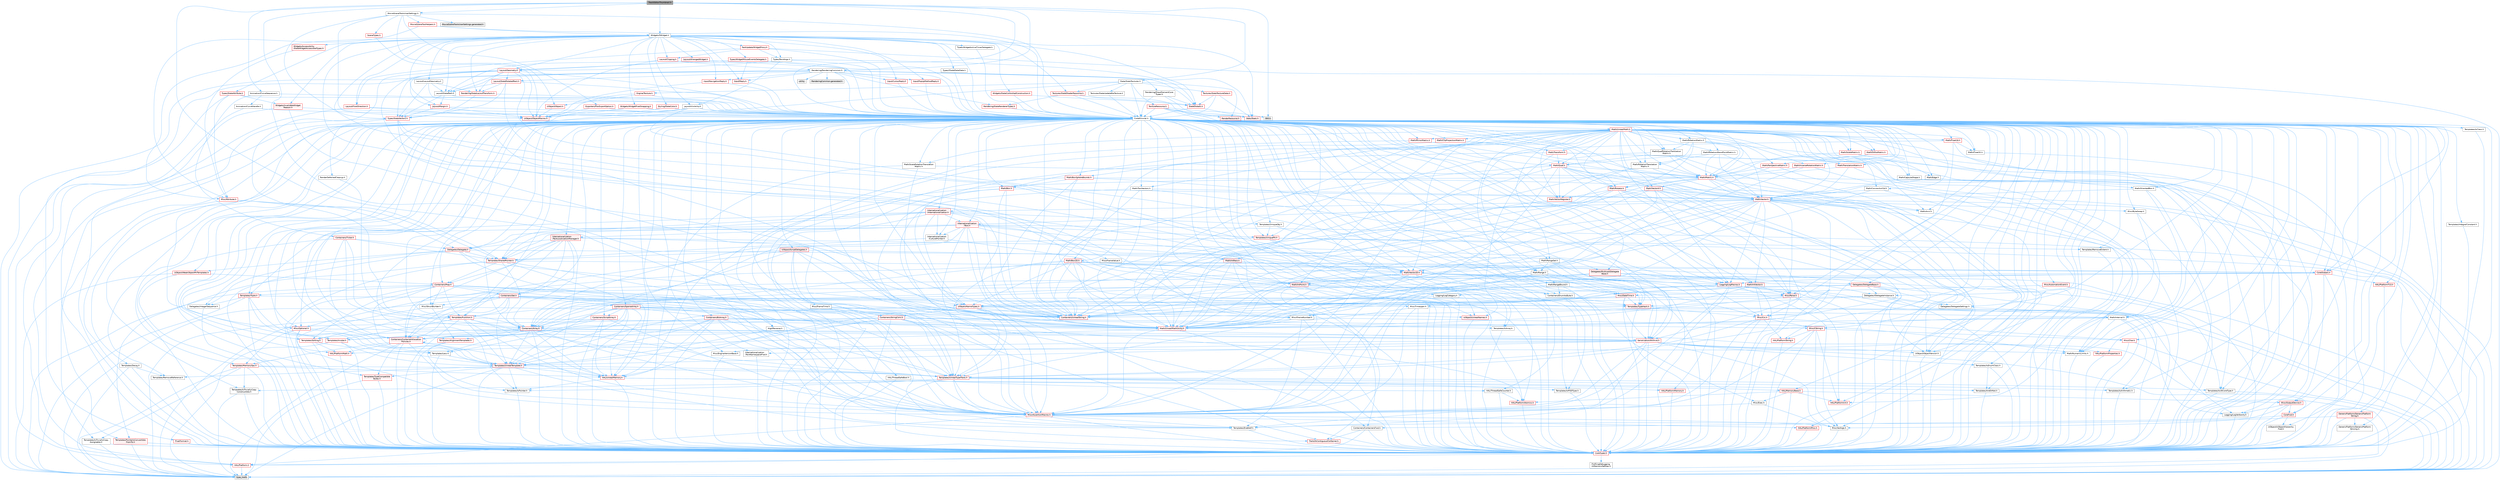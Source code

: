digraph "TrackEditorThumbnail.h"
{
 // INTERACTIVE_SVG=YES
 // LATEX_PDF_SIZE
  bgcolor="transparent";
  edge [fontname=Helvetica,fontsize=10,labelfontname=Helvetica,labelfontsize=10];
  node [fontname=Helvetica,fontsize=10,shape=box,height=0.2,width=0.4];
  Node1 [id="Node000001",label="TrackEditorThumbnail.h",height=0.2,width=0.4,color="gray40", fillcolor="grey60", style="filled", fontcolor="black",tooltip=" "];
  Node1 -> Node2 [id="edge1_Node000001_Node000002",color="steelblue1",style="solid",tooltip=" "];
  Node2 [id="Node000002",label="CoreMinimal.h",height=0.2,width=0.4,color="grey40", fillcolor="white", style="filled",URL="$d7/d67/CoreMinimal_8h.html",tooltip=" "];
  Node2 -> Node3 [id="edge2_Node000002_Node000003",color="steelblue1",style="solid",tooltip=" "];
  Node3 [id="Node000003",label="CoreTypes.h",height=0.2,width=0.4,color="red", fillcolor="#FFF0F0", style="filled",URL="$dc/dec/CoreTypes_8h.html",tooltip=" "];
  Node3 -> Node4 [id="edge3_Node000003_Node000004",color="steelblue1",style="solid",tooltip=" "];
  Node4 [id="Node000004",label="HAL/Platform.h",height=0.2,width=0.4,color="red", fillcolor="#FFF0F0", style="filled",URL="$d9/dd0/Platform_8h.html",tooltip=" "];
  Node4 -> Node7 [id="edge4_Node000004_Node000007",color="steelblue1",style="solid",tooltip=" "];
  Node7 [id="Node000007",label="type_traits",height=0.2,width=0.4,color="grey60", fillcolor="#E0E0E0", style="filled",tooltip=" "];
  Node3 -> Node14 [id="edge5_Node000003_Node000014",color="steelblue1",style="solid",tooltip=" "];
  Node14 [id="Node000014",label="ProfilingDebugging\l/UMemoryDefines.h",height=0.2,width=0.4,color="grey40", fillcolor="white", style="filled",URL="$d2/da2/UMemoryDefines_8h.html",tooltip=" "];
  Node2 -> Node17 [id="edge6_Node000002_Node000017",color="steelblue1",style="solid",tooltip=" "];
  Node17 [id="Node000017",label="CoreFwd.h",height=0.2,width=0.4,color="red", fillcolor="#FFF0F0", style="filled",URL="$d1/d1e/CoreFwd_8h.html",tooltip=" "];
  Node17 -> Node3 [id="edge7_Node000017_Node000003",color="steelblue1",style="solid",tooltip=" "];
  Node17 -> Node18 [id="edge8_Node000017_Node000018",color="steelblue1",style="solid",tooltip=" "];
  Node18 [id="Node000018",label="Containers/ContainersFwd.h",height=0.2,width=0.4,color="grey40", fillcolor="white", style="filled",URL="$d4/d0a/ContainersFwd_8h.html",tooltip=" "];
  Node18 -> Node4 [id="edge9_Node000018_Node000004",color="steelblue1",style="solid",tooltip=" "];
  Node18 -> Node3 [id="edge10_Node000018_Node000003",color="steelblue1",style="solid",tooltip=" "];
  Node18 -> Node19 [id="edge11_Node000018_Node000019",color="steelblue1",style="solid",tooltip=" "];
  Node19 [id="Node000019",label="Traits/IsContiguousContainer.h",height=0.2,width=0.4,color="red", fillcolor="#FFF0F0", style="filled",URL="$d5/d3c/IsContiguousContainer_8h.html",tooltip=" "];
  Node19 -> Node3 [id="edge12_Node000019_Node000003",color="steelblue1",style="solid",tooltip=" "];
  Node17 -> Node23 [id="edge13_Node000017_Node000023",color="steelblue1",style="solid",tooltip=" "];
  Node23 [id="Node000023",label="UObject/UObjectHierarchy\lFwd.h",height=0.2,width=0.4,color="grey40", fillcolor="white", style="filled",URL="$d3/d13/UObjectHierarchyFwd_8h.html",tooltip=" "];
  Node2 -> Node23 [id="edge14_Node000002_Node000023",color="steelblue1",style="solid",tooltip=" "];
  Node2 -> Node18 [id="edge15_Node000002_Node000018",color="steelblue1",style="solid",tooltip=" "];
  Node2 -> Node24 [id="edge16_Node000002_Node000024",color="steelblue1",style="solid",tooltip=" "];
  Node24 [id="Node000024",label="Misc/VarArgs.h",height=0.2,width=0.4,color="grey40", fillcolor="white", style="filled",URL="$d5/d6f/VarArgs_8h.html",tooltip=" "];
  Node24 -> Node3 [id="edge17_Node000024_Node000003",color="steelblue1",style="solid",tooltip=" "];
  Node2 -> Node25 [id="edge18_Node000002_Node000025",color="steelblue1",style="solid",tooltip=" "];
  Node25 [id="Node000025",label="Logging/LogVerbosity.h",height=0.2,width=0.4,color="grey40", fillcolor="white", style="filled",URL="$d2/d8f/LogVerbosity_8h.html",tooltip=" "];
  Node25 -> Node3 [id="edge19_Node000025_Node000003",color="steelblue1",style="solid",tooltip=" "];
  Node2 -> Node26 [id="edge20_Node000002_Node000026",color="steelblue1",style="solid",tooltip=" "];
  Node26 [id="Node000026",label="Misc/OutputDevice.h",height=0.2,width=0.4,color="red", fillcolor="#FFF0F0", style="filled",URL="$d7/d32/OutputDevice_8h.html",tooltip=" "];
  Node26 -> Node17 [id="edge21_Node000026_Node000017",color="steelblue1",style="solid",tooltip=" "];
  Node26 -> Node3 [id="edge22_Node000026_Node000003",color="steelblue1",style="solid",tooltip=" "];
  Node26 -> Node25 [id="edge23_Node000026_Node000025",color="steelblue1",style="solid",tooltip=" "];
  Node26 -> Node24 [id="edge24_Node000026_Node000024",color="steelblue1",style="solid",tooltip=" "];
  Node2 -> Node32 [id="edge25_Node000002_Node000032",color="steelblue1",style="solid",tooltip=" "];
  Node32 [id="Node000032",label="HAL/PlatformCrt.h",height=0.2,width=0.4,color="red", fillcolor="#FFF0F0", style="filled",URL="$d8/d75/PlatformCrt_8h.html",tooltip=" "];
  Node2 -> Node42 [id="edge26_Node000002_Node000042",color="steelblue1",style="solid",tooltip=" "];
  Node42 [id="Node000042",label="HAL/PlatformMisc.h",height=0.2,width=0.4,color="red", fillcolor="#FFF0F0", style="filled",URL="$d0/df5/PlatformMisc_8h.html",tooltip=" "];
  Node42 -> Node3 [id="edge27_Node000042_Node000003",color="steelblue1",style="solid",tooltip=" "];
  Node2 -> Node61 [id="edge28_Node000002_Node000061",color="steelblue1",style="solid",tooltip=" "];
  Node61 [id="Node000061",label="Misc/AssertionMacros.h",height=0.2,width=0.4,color="red", fillcolor="#FFF0F0", style="filled",URL="$d0/dfa/AssertionMacros_8h.html",tooltip=" "];
  Node61 -> Node3 [id="edge29_Node000061_Node000003",color="steelblue1",style="solid",tooltip=" "];
  Node61 -> Node4 [id="edge30_Node000061_Node000004",color="steelblue1",style="solid",tooltip=" "];
  Node61 -> Node42 [id="edge31_Node000061_Node000042",color="steelblue1",style="solid",tooltip=" "];
  Node61 -> Node62 [id="edge32_Node000061_Node000062",color="steelblue1",style="solid",tooltip=" "];
  Node62 [id="Node000062",label="Templates/EnableIf.h",height=0.2,width=0.4,color="grey40", fillcolor="white", style="filled",URL="$d7/d60/EnableIf_8h.html",tooltip=" "];
  Node62 -> Node3 [id="edge33_Node000062_Node000003",color="steelblue1",style="solid",tooltip=" "];
  Node61 -> Node24 [id="edge34_Node000061_Node000024",color="steelblue1",style="solid",tooltip=" "];
  Node2 -> Node70 [id="edge35_Node000002_Node000070",color="steelblue1",style="solid",tooltip=" "];
  Node70 [id="Node000070",label="Templates/IsPointer.h",height=0.2,width=0.4,color="grey40", fillcolor="white", style="filled",URL="$d7/d05/IsPointer_8h.html",tooltip=" "];
  Node70 -> Node3 [id="edge36_Node000070_Node000003",color="steelblue1",style="solid",tooltip=" "];
  Node2 -> Node71 [id="edge37_Node000002_Node000071",color="steelblue1",style="solid",tooltip=" "];
  Node71 [id="Node000071",label="HAL/PlatformMemory.h",height=0.2,width=0.4,color="red", fillcolor="#FFF0F0", style="filled",URL="$de/d68/PlatformMemory_8h.html",tooltip=" "];
  Node71 -> Node3 [id="edge38_Node000071_Node000003",color="steelblue1",style="solid",tooltip=" "];
  Node2 -> Node54 [id="edge39_Node000002_Node000054",color="steelblue1",style="solid",tooltip=" "];
  Node54 [id="Node000054",label="HAL/PlatformAtomics.h",height=0.2,width=0.4,color="red", fillcolor="#FFF0F0", style="filled",URL="$d3/d36/PlatformAtomics_8h.html",tooltip=" "];
  Node54 -> Node3 [id="edge40_Node000054_Node000003",color="steelblue1",style="solid",tooltip=" "];
  Node2 -> Node76 [id="edge41_Node000002_Node000076",color="steelblue1",style="solid",tooltip=" "];
  Node76 [id="Node000076",label="Misc/Exec.h",height=0.2,width=0.4,color="grey40", fillcolor="white", style="filled",URL="$de/ddb/Exec_8h.html",tooltip=" "];
  Node76 -> Node3 [id="edge42_Node000076_Node000003",color="steelblue1",style="solid",tooltip=" "];
  Node76 -> Node61 [id="edge43_Node000076_Node000061",color="steelblue1",style="solid",tooltip=" "];
  Node2 -> Node77 [id="edge44_Node000002_Node000077",color="steelblue1",style="solid",tooltip=" "];
  Node77 [id="Node000077",label="HAL/MemoryBase.h",height=0.2,width=0.4,color="red", fillcolor="#FFF0F0", style="filled",URL="$d6/d9f/MemoryBase_8h.html",tooltip=" "];
  Node77 -> Node3 [id="edge45_Node000077_Node000003",color="steelblue1",style="solid",tooltip=" "];
  Node77 -> Node54 [id="edge46_Node000077_Node000054",color="steelblue1",style="solid",tooltip=" "];
  Node77 -> Node32 [id="edge47_Node000077_Node000032",color="steelblue1",style="solid",tooltip=" "];
  Node77 -> Node76 [id="edge48_Node000077_Node000076",color="steelblue1",style="solid",tooltip=" "];
  Node77 -> Node26 [id="edge49_Node000077_Node000026",color="steelblue1",style="solid",tooltip=" "];
  Node2 -> Node87 [id="edge50_Node000002_Node000087",color="steelblue1",style="solid",tooltip=" "];
  Node87 [id="Node000087",label="HAL/UnrealMemory.h",height=0.2,width=0.4,color="red", fillcolor="#FFF0F0", style="filled",URL="$d9/d96/UnrealMemory_8h.html",tooltip=" "];
  Node87 -> Node3 [id="edge51_Node000087_Node000003",color="steelblue1",style="solid",tooltip=" "];
  Node87 -> Node77 [id="edge52_Node000087_Node000077",color="steelblue1",style="solid",tooltip=" "];
  Node87 -> Node71 [id="edge53_Node000087_Node000071",color="steelblue1",style="solid",tooltip=" "];
  Node87 -> Node70 [id="edge54_Node000087_Node000070",color="steelblue1",style="solid",tooltip=" "];
  Node2 -> Node89 [id="edge55_Node000002_Node000089",color="steelblue1",style="solid",tooltip=" "];
  Node89 [id="Node000089",label="Templates/IsArithmetic.h",height=0.2,width=0.4,color="grey40", fillcolor="white", style="filled",URL="$d2/d5d/IsArithmetic_8h.html",tooltip=" "];
  Node89 -> Node3 [id="edge56_Node000089_Node000003",color="steelblue1",style="solid",tooltip=" "];
  Node2 -> Node83 [id="edge57_Node000002_Node000083",color="steelblue1",style="solid",tooltip=" "];
  Node83 [id="Node000083",label="Templates/AndOrNot.h",height=0.2,width=0.4,color="grey40", fillcolor="white", style="filled",URL="$db/d0a/AndOrNot_8h.html",tooltip=" "];
  Node83 -> Node3 [id="edge58_Node000083_Node000003",color="steelblue1",style="solid",tooltip=" "];
  Node2 -> Node90 [id="edge59_Node000002_Node000090",color="steelblue1",style="solid",tooltip=" "];
  Node90 [id="Node000090",label="Templates/IsPODType.h",height=0.2,width=0.4,color="grey40", fillcolor="white", style="filled",URL="$d7/db1/IsPODType_8h.html",tooltip=" "];
  Node90 -> Node3 [id="edge60_Node000090_Node000003",color="steelblue1",style="solid",tooltip=" "];
  Node2 -> Node91 [id="edge61_Node000002_Node000091",color="steelblue1",style="solid",tooltip=" "];
  Node91 [id="Node000091",label="Templates/IsUECoreType.h",height=0.2,width=0.4,color="grey40", fillcolor="white", style="filled",URL="$d1/db8/IsUECoreType_8h.html",tooltip=" "];
  Node91 -> Node3 [id="edge62_Node000091_Node000003",color="steelblue1",style="solid",tooltip=" "];
  Node91 -> Node7 [id="edge63_Node000091_Node000007",color="steelblue1",style="solid",tooltip=" "];
  Node2 -> Node84 [id="edge64_Node000002_Node000084",color="steelblue1",style="solid",tooltip=" "];
  Node84 [id="Node000084",label="Templates/IsTriviallyCopy\lConstructible.h",height=0.2,width=0.4,color="grey40", fillcolor="white", style="filled",URL="$d3/d78/IsTriviallyCopyConstructible_8h.html",tooltip=" "];
  Node84 -> Node3 [id="edge65_Node000084_Node000003",color="steelblue1",style="solid",tooltip=" "];
  Node84 -> Node7 [id="edge66_Node000084_Node000007",color="steelblue1",style="solid",tooltip=" "];
  Node2 -> Node92 [id="edge67_Node000002_Node000092",color="steelblue1",style="solid",tooltip=" "];
  Node92 [id="Node000092",label="Templates/UnrealTypeTraits.h",height=0.2,width=0.4,color="red", fillcolor="#FFF0F0", style="filled",URL="$d2/d2d/UnrealTypeTraits_8h.html",tooltip=" "];
  Node92 -> Node3 [id="edge68_Node000092_Node000003",color="steelblue1",style="solid",tooltip=" "];
  Node92 -> Node70 [id="edge69_Node000092_Node000070",color="steelblue1",style="solid",tooltip=" "];
  Node92 -> Node61 [id="edge70_Node000092_Node000061",color="steelblue1",style="solid",tooltip=" "];
  Node92 -> Node83 [id="edge71_Node000092_Node000083",color="steelblue1",style="solid",tooltip=" "];
  Node92 -> Node62 [id="edge72_Node000092_Node000062",color="steelblue1",style="solid",tooltip=" "];
  Node92 -> Node89 [id="edge73_Node000092_Node000089",color="steelblue1",style="solid",tooltip=" "];
  Node92 -> Node90 [id="edge74_Node000092_Node000090",color="steelblue1",style="solid",tooltip=" "];
  Node92 -> Node91 [id="edge75_Node000092_Node000091",color="steelblue1",style="solid",tooltip=" "];
  Node92 -> Node84 [id="edge76_Node000092_Node000084",color="steelblue1",style="solid",tooltip=" "];
  Node2 -> Node62 [id="edge77_Node000002_Node000062",color="steelblue1",style="solid",tooltip=" "];
  Node2 -> Node94 [id="edge78_Node000002_Node000094",color="steelblue1",style="solid",tooltip=" "];
  Node94 [id="Node000094",label="Templates/RemoveReference.h",height=0.2,width=0.4,color="grey40", fillcolor="white", style="filled",URL="$da/dbe/RemoveReference_8h.html",tooltip=" "];
  Node94 -> Node3 [id="edge79_Node000094_Node000003",color="steelblue1",style="solid",tooltip=" "];
  Node2 -> Node95 [id="edge80_Node000002_Node000095",color="steelblue1",style="solid",tooltip=" "];
  Node95 [id="Node000095",label="Templates/IntegralConstant.h",height=0.2,width=0.4,color="grey40", fillcolor="white", style="filled",URL="$db/d1b/IntegralConstant_8h.html",tooltip=" "];
  Node95 -> Node3 [id="edge81_Node000095_Node000003",color="steelblue1",style="solid",tooltip=" "];
  Node2 -> Node96 [id="edge82_Node000002_Node000096",color="steelblue1",style="solid",tooltip=" "];
  Node96 [id="Node000096",label="Templates/IsClass.h",height=0.2,width=0.4,color="grey40", fillcolor="white", style="filled",URL="$db/dcb/IsClass_8h.html",tooltip=" "];
  Node96 -> Node3 [id="edge83_Node000096_Node000003",color="steelblue1",style="solid",tooltip=" "];
  Node2 -> Node97 [id="edge84_Node000002_Node000097",color="steelblue1",style="solid",tooltip=" "];
  Node97 [id="Node000097",label="Templates/TypeCompatible\lBytes.h",height=0.2,width=0.4,color="red", fillcolor="#FFF0F0", style="filled",URL="$df/d0a/TypeCompatibleBytes_8h.html",tooltip=" "];
  Node97 -> Node3 [id="edge85_Node000097_Node000003",color="steelblue1",style="solid",tooltip=" "];
  Node97 -> Node7 [id="edge86_Node000097_Node000007",color="steelblue1",style="solid",tooltip=" "];
  Node2 -> Node19 [id="edge87_Node000002_Node000019",color="steelblue1",style="solid",tooltip=" "];
  Node2 -> Node98 [id="edge88_Node000002_Node000098",color="steelblue1",style="solid",tooltip=" "];
  Node98 [id="Node000098",label="Templates/UnrealTemplate.h",height=0.2,width=0.4,color="red", fillcolor="#FFF0F0", style="filled",URL="$d4/d24/UnrealTemplate_8h.html",tooltip=" "];
  Node98 -> Node3 [id="edge89_Node000098_Node000003",color="steelblue1",style="solid",tooltip=" "];
  Node98 -> Node70 [id="edge90_Node000098_Node000070",color="steelblue1",style="solid",tooltip=" "];
  Node98 -> Node87 [id="edge91_Node000098_Node000087",color="steelblue1",style="solid",tooltip=" "];
  Node98 -> Node92 [id="edge92_Node000098_Node000092",color="steelblue1",style="solid",tooltip=" "];
  Node98 -> Node94 [id="edge93_Node000098_Node000094",color="steelblue1",style="solid",tooltip=" "];
  Node98 -> Node97 [id="edge94_Node000098_Node000097",color="steelblue1",style="solid",tooltip=" "];
  Node98 -> Node19 [id="edge95_Node000098_Node000019",color="steelblue1",style="solid",tooltip=" "];
  Node98 -> Node7 [id="edge96_Node000098_Node000007",color="steelblue1",style="solid",tooltip=" "];
  Node2 -> Node47 [id="edge97_Node000002_Node000047",color="steelblue1",style="solid",tooltip=" "];
  Node47 [id="Node000047",label="Math/NumericLimits.h",height=0.2,width=0.4,color="grey40", fillcolor="white", style="filled",URL="$df/d1b/NumericLimits_8h.html",tooltip=" "];
  Node47 -> Node3 [id="edge98_Node000047_Node000003",color="steelblue1",style="solid",tooltip=" "];
  Node2 -> Node102 [id="edge99_Node000002_Node000102",color="steelblue1",style="solid",tooltip=" "];
  Node102 [id="Node000102",label="HAL/PlatformMath.h",height=0.2,width=0.4,color="red", fillcolor="#FFF0F0", style="filled",URL="$dc/d53/PlatformMath_8h.html",tooltip=" "];
  Node102 -> Node3 [id="edge100_Node000102_Node000003",color="steelblue1",style="solid",tooltip=" "];
  Node2 -> Node85 [id="edge101_Node000002_Node000085",color="steelblue1",style="solid",tooltip=" "];
  Node85 [id="Node000085",label="Templates/IsTriviallyCopy\lAssignable.h",height=0.2,width=0.4,color="grey40", fillcolor="white", style="filled",URL="$d2/df2/IsTriviallyCopyAssignable_8h.html",tooltip=" "];
  Node85 -> Node3 [id="edge102_Node000085_Node000003",color="steelblue1",style="solid",tooltip=" "];
  Node85 -> Node7 [id="edge103_Node000085_Node000007",color="steelblue1",style="solid",tooltip=" "];
  Node2 -> Node110 [id="edge104_Node000002_Node000110",color="steelblue1",style="solid",tooltip=" "];
  Node110 [id="Node000110",label="Templates/MemoryOps.h",height=0.2,width=0.4,color="red", fillcolor="#FFF0F0", style="filled",URL="$db/dea/MemoryOps_8h.html",tooltip=" "];
  Node110 -> Node3 [id="edge105_Node000110_Node000003",color="steelblue1",style="solid",tooltip=" "];
  Node110 -> Node87 [id="edge106_Node000110_Node000087",color="steelblue1",style="solid",tooltip=" "];
  Node110 -> Node85 [id="edge107_Node000110_Node000085",color="steelblue1",style="solid",tooltip=" "];
  Node110 -> Node84 [id="edge108_Node000110_Node000084",color="steelblue1",style="solid",tooltip=" "];
  Node110 -> Node92 [id="edge109_Node000110_Node000092",color="steelblue1",style="solid",tooltip=" "];
  Node110 -> Node7 [id="edge110_Node000110_Node000007",color="steelblue1",style="solid",tooltip=" "];
  Node2 -> Node111 [id="edge111_Node000002_Node000111",color="steelblue1",style="solid",tooltip=" "];
  Node111 [id="Node000111",label="Containers/ContainerAllocation\lPolicies.h",height=0.2,width=0.4,color="red", fillcolor="#FFF0F0", style="filled",URL="$d7/dff/ContainerAllocationPolicies_8h.html",tooltip=" "];
  Node111 -> Node3 [id="edge112_Node000111_Node000003",color="steelblue1",style="solid",tooltip=" "];
  Node111 -> Node111 [id="edge113_Node000111_Node000111",color="steelblue1",style="solid",tooltip=" "];
  Node111 -> Node102 [id="edge114_Node000111_Node000102",color="steelblue1",style="solid",tooltip=" "];
  Node111 -> Node87 [id="edge115_Node000111_Node000087",color="steelblue1",style="solid",tooltip=" "];
  Node111 -> Node47 [id="edge116_Node000111_Node000047",color="steelblue1",style="solid",tooltip=" "];
  Node111 -> Node61 [id="edge117_Node000111_Node000061",color="steelblue1",style="solid",tooltip=" "];
  Node111 -> Node110 [id="edge118_Node000111_Node000110",color="steelblue1",style="solid",tooltip=" "];
  Node111 -> Node97 [id="edge119_Node000111_Node000097",color="steelblue1",style="solid",tooltip=" "];
  Node111 -> Node7 [id="edge120_Node000111_Node000007",color="steelblue1",style="solid",tooltip=" "];
  Node2 -> Node114 [id="edge121_Node000002_Node000114",color="steelblue1",style="solid",tooltip=" "];
  Node114 [id="Node000114",label="Templates/IsEnumClass.h",height=0.2,width=0.4,color="grey40", fillcolor="white", style="filled",URL="$d7/d15/IsEnumClass_8h.html",tooltip=" "];
  Node114 -> Node3 [id="edge122_Node000114_Node000003",color="steelblue1",style="solid",tooltip=" "];
  Node114 -> Node83 [id="edge123_Node000114_Node000083",color="steelblue1",style="solid",tooltip=" "];
  Node2 -> Node115 [id="edge124_Node000002_Node000115",color="steelblue1",style="solid",tooltip=" "];
  Node115 [id="Node000115",label="HAL/PlatformProperties.h",height=0.2,width=0.4,color="red", fillcolor="#FFF0F0", style="filled",URL="$d9/db0/PlatformProperties_8h.html",tooltip=" "];
  Node115 -> Node3 [id="edge125_Node000115_Node000003",color="steelblue1",style="solid",tooltip=" "];
  Node2 -> Node118 [id="edge126_Node000002_Node000118",color="steelblue1",style="solid",tooltip=" "];
  Node118 [id="Node000118",label="Misc/EngineVersionBase.h",height=0.2,width=0.4,color="grey40", fillcolor="white", style="filled",URL="$d5/d2b/EngineVersionBase_8h.html",tooltip=" "];
  Node118 -> Node3 [id="edge127_Node000118_Node000003",color="steelblue1",style="solid",tooltip=" "];
  Node2 -> Node119 [id="edge128_Node000002_Node000119",color="steelblue1",style="solid",tooltip=" "];
  Node119 [id="Node000119",label="Internationalization\l/TextNamespaceFwd.h",height=0.2,width=0.4,color="grey40", fillcolor="white", style="filled",URL="$d8/d97/TextNamespaceFwd_8h.html",tooltip=" "];
  Node119 -> Node3 [id="edge129_Node000119_Node000003",color="steelblue1",style="solid",tooltip=" "];
  Node2 -> Node120 [id="edge130_Node000002_Node000120",color="steelblue1",style="solid",tooltip=" "];
  Node120 [id="Node000120",label="Serialization/Archive.h",height=0.2,width=0.4,color="red", fillcolor="#FFF0F0", style="filled",URL="$d7/d3b/Archive_8h.html",tooltip=" "];
  Node120 -> Node17 [id="edge131_Node000120_Node000017",color="steelblue1",style="solid",tooltip=" "];
  Node120 -> Node3 [id="edge132_Node000120_Node000003",color="steelblue1",style="solid",tooltip=" "];
  Node120 -> Node115 [id="edge133_Node000120_Node000115",color="steelblue1",style="solid",tooltip=" "];
  Node120 -> Node119 [id="edge134_Node000120_Node000119",color="steelblue1",style="solid",tooltip=" "];
  Node120 -> Node61 [id="edge135_Node000120_Node000061",color="steelblue1",style="solid",tooltip=" "];
  Node120 -> Node118 [id="edge136_Node000120_Node000118",color="steelblue1",style="solid",tooltip=" "];
  Node120 -> Node24 [id="edge137_Node000120_Node000024",color="steelblue1",style="solid",tooltip=" "];
  Node120 -> Node62 [id="edge138_Node000120_Node000062",color="steelblue1",style="solid",tooltip=" "];
  Node120 -> Node114 [id="edge139_Node000120_Node000114",color="steelblue1",style="solid",tooltip=" "];
  Node120 -> Node98 [id="edge140_Node000120_Node000098",color="steelblue1",style="solid",tooltip=" "];
  Node120 -> Node123 [id="edge141_Node000120_Node000123",color="steelblue1",style="solid",tooltip=" "];
  Node123 [id="Node000123",label="UObject/ObjectVersion.h",height=0.2,width=0.4,color="grey40", fillcolor="white", style="filled",URL="$da/d63/ObjectVersion_8h.html",tooltip=" "];
  Node123 -> Node3 [id="edge142_Node000123_Node000003",color="steelblue1",style="solid",tooltip=" "];
  Node2 -> Node124 [id="edge143_Node000002_Node000124",color="steelblue1",style="solid",tooltip=" "];
  Node124 [id="Node000124",label="Templates/Less.h",height=0.2,width=0.4,color="grey40", fillcolor="white", style="filled",URL="$de/dc8/Less_8h.html",tooltip=" "];
  Node124 -> Node3 [id="edge144_Node000124_Node000003",color="steelblue1",style="solid",tooltip=" "];
  Node124 -> Node98 [id="edge145_Node000124_Node000098",color="steelblue1",style="solid",tooltip=" "];
  Node2 -> Node125 [id="edge146_Node000002_Node000125",color="steelblue1",style="solid",tooltip=" "];
  Node125 [id="Node000125",label="Templates/Sorting.h",height=0.2,width=0.4,color="red", fillcolor="#FFF0F0", style="filled",URL="$d3/d9e/Sorting_8h.html",tooltip=" "];
  Node125 -> Node3 [id="edge147_Node000125_Node000003",color="steelblue1",style="solid",tooltip=" "];
  Node125 -> Node102 [id="edge148_Node000125_Node000102",color="steelblue1",style="solid",tooltip=" "];
  Node125 -> Node124 [id="edge149_Node000125_Node000124",color="steelblue1",style="solid",tooltip=" "];
  Node2 -> Node136 [id="edge150_Node000002_Node000136",color="steelblue1",style="solid",tooltip=" "];
  Node136 [id="Node000136",label="Misc/Char.h",height=0.2,width=0.4,color="red", fillcolor="#FFF0F0", style="filled",URL="$d0/d58/Char_8h.html",tooltip=" "];
  Node136 -> Node3 [id="edge151_Node000136_Node000003",color="steelblue1",style="solid",tooltip=" "];
  Node136 -> Node7 [id="edge152_Node000136_Node000007",color="steelblue1",style="solid",tooltip=" "];
  Node2 -> Node139 [id="edge153_Node000002_Node000139",color="steelblue1",style="solid",tooltip=" "];
  Node139 [id="Node000139",label="GenericPlatform/GenericPlatform\lStricmp.h",height=0.2,width=0.4,color="grey40", fillcolor="white", style="filled",URL="$d2/d86/GenericPlatformStricmp_8h.html",tooltip=" "];
  Node139 -> Node3 [id="edge154_Node000139_Node000003",color="steelblue1",style="solid",tooltip=" "];
  Node2 -> Node140 [id="edge155_Node000002_Node000140",color="steelblue1",style="solid",tooltip=" "];
  Node140 [id="Node000140",label="GenericPlatform/GenericPlatform\lString.h",height=0.2,width=0.4,color="red", fillcolor="#FFF0F0", style="filled",URL="$dd/d20/GenericPlatformString_8h.html",tooltip=" "];
  Node140 -> Node3 [id="edge156_Node000140_Node000003",color="steelblue1",style="solid",tooltip=" "];
  Node140 -> Node139 [id="edge157_Node000140_Node000139",color="steelblue1",style="solid",tooltip=" "];
  Node140 -> Node62 [id="edge158_Node000140_Node000062",color="steelblue1",style="solid",tooltip=" "];
  Node140 -> Node7 [id="edge159_Node000140_Node000007",color="steelblue1",style="solid",tooltip=" "];
  Node2 -> Node73 [id="edge160_Node000002_Node000073",color="steelblue1",style="solid",tooltip=" "];
  Node73 [id="Node000073",label="HAL/PlatformString.h",height=0.2,width=0.4,color="red", fillcolor="#FFF0F0", style="filled",URL="$db/db5/PlatformString_8h.html",tooltip=" "];
  Node73 -> Node3 [id="edge161_Node000073_Node000003",color="steelblue1",style="solid",tooltip=" "];
  Node2 -> Node143 [id="edge162_Node000002_Node000143",color="steelblue1",style="solid",tooltip=" "];
  Node143 [id="Node000143",label="Misc/CString.h",height=0.2,width=0.4,color="red", fillcolor="#FFF0F0", style="filled",URL="$d2/d49/CString_8h.html",tooltip=" "];
  Node143 -> Node3 [id="edge163_Node000143_Node000003",color="steelblue1",style="solid",tooltip=" "];
  Node143 -> Node32 [id="edge164_Node000143_Node000032",color="steelblue1",style="solid",tooltip=" "];
  Node143 -> Node73 [id="edge165_Node000143_Node000073",color="steelblue1",style="solid",tooltip=" "];
  Node143 -> Node61 [id="edge166_Node000143_Node000061",color="steelblue1",style="solid",tooltip=" "];
  Node143 -> Node136 [id="edge167_Node000143_Node000136",color="steelblue1",style="solid",tooltip=" "];
  Node143 -> Node24 [id="edge168_Node000143_Node000024",color="steelblue1",style="solid",tooltip=" "];
  Node2 -> Node144 [id="edge169_Node000002_Node000144",color="steelblue1",style="solid",tooltip=" "];
  Node144 [id="Node000144",label="Misc/Crc.h",height=0.2,width=0.4,color="red", fillcolor="#FFF0F0", style="filled",URL="$d4/dd2/Crc_8h.html",tooltip=" "];
  Node144 -> Node3 [id="edge170_Node000144_Node000003",color="steelblue1",style="solid",tooltip=" "];
  Node144 -> Node73 [id="edge171_Node000144_Node000073",color="steelblue1",style="solid",tooltip=" "];
  Node144 -> Node61 [id="edge172_Node000144_Node000061",color="steelblue1",style="solid",tooltip=" "];
  Node144 -> Node143 [id="edge173_Node000144_Node000143",color="steelblue1",style="solid",tooltip=" "];
  Node144 -> Node136 [id="edge174_Node000144_Node000136",color="steelblue1",style="solid",tooltip=" "];
  Node144 -> Node92 [id="edge175_Node000144_Node000092",color="steelblue1",style="solid",tooltip=" "];
  Node2 -> Node135 [id="edge176_Node000002_Node000135",color="steelblue1",style="solid",tooltip=" "];
  Node135 [id="Node000135",label="Math/UnrealMathUtility.h",height=0.2,width=0.4,color="red", fillcolor="#FFF0F0", style="filled",URL="$db/db8/UnrealMathUtility_8h.html",tooltip=" "];
  Node135 -> Node3 [id="edge177_Node000135_Node000003",color="steelblue1",style="solid",tooltip=" "];
  Node135 -> Node61 [id="edge178_Node000135_Node000061",color="steelblue1",style="solid",tooltip=" "];
  Node135 -> Node102 [id="edge179_Node000135_Node000102",color="steelblue1",style="solid",tooltip=" "];
  Node2 -> Node145 [id="edge180_Node000002_Node000145",color="steelblue1",style="solid",tooltip=" "];
  Node145 [id="Node000145",label="Containers/UnrealString.h",height=0.2,width=0.4,color="red", fillcolor="#FFF0F0", style="filled",URL="$d5/dba/UnrealString_8h.html",tooltip=" "];
  Node2 -> Node149 [id="edge181_Node000002_Node000149",color="steelblue1",style="solid",tooltip=" "];
  Node149 [id="Node000149",label="Containers/Array.h",height=0.2,width=0.4,color="red", fillcolor="#FFF0F0", style="filled",URL="$df/dd0/Array_8h.html",tooltip=" "];
  Node149 -> Node3 [id="edge182_Node000149_Node000003",color="steelblue1",style="solid",tooltip=" "];
  Node149 -> Node61 [id="edge183_Node000149_Node000061",color="steelblue1",style="solid",tooltip=" "];
  Node149 -> Node87 [id="edge184_Node000149_Node000087",color="steelblue1",style="solid",tooltip=" "];
  Node149 -> Node92 [id="edge185_Node000149_Node000092",color="steelblue1",style="solid",tooltip=" "];
  Node149 -> Node98 [id="edge186_Node000149_Node000098",color="steelblue1",style="solid",tooltip=" "];
  Node149 -> Node111 [id="edge187_Node000149_Node000111",color="steelblue1",style="solid",tooltip=" "];
  Node149 -> Node120 [id="edge188_Node000149_Node000120",color="steelblue1",style="solid",tooltip=" "];
  Node149 -> Node128 [id="edge189_Node000149_Node000128",color="steelblue1",style="solid",tooltip=" "];
  Node128 [id="Node000128",label="Templates/Invoke.h",height=0.2,width=0.4,color="red", fillcolor="#FFF0F0", style="filled",URL="$d7/deb/Invoke_8h.html",tooltip=" "];
  Node128 -> Node3 [id="edge190_Node000128_Node000003",color="steelblue1",style="solid",tooltip=" "];
  Node128 -> Node98 [id="edge191_Node000128_Node000098",color="steelblue1",style="solid",tooltip=" "];
  Node128 -> Node7 [id="edge192_Node000128_Node000007",color="steelblue1",style="solid",tooltip=" "];
  Node149 -> Node124 [id="edge193_Node000149_Node000124",color="steelblue1",style="solid",tooltip=" "];
  Node149 -> Node125 [id="edge194_Node000149_Node000125",color="steelblue1",style="solid",tooltip=" "];
  Node149 -> Node172 [id="edge195_Node000149_Node000172",color="steelblue1",style="solid",tooltip=" "];
  Node172 [id="Node000172",label="Templates/AlignmentTemplates.h",height=0.2,width=0.4,color="red", fillcolor="#FFF0F0", style="filled",URL="$dd/d32/AlignmentTemplates_8h.html",tooltip=" "];
  Node172 -> Node3 [id="edge196_Node000172_Node000003",color="steelblue1",style="solid",tooltip=" "];
  Node172 -> Node70 [id="edge197_Node000172_Node000070",color="steelblue1",style="solid",tooltip=" "];
  Node149 -> Node7 [id="edge198_Node000149_Node000007",color="steelblue1",style="solid",tooltip=" "];
  Node2 -> Node173 [id="edge199_Node000002_Node000173",color="steelblue1",style="solid",tooltip=" "];
  Node173 [id="Node000173",label="Misc/FrameNumber.h",height=0.2,width=0.4,color="grey40", fillcolor="white", style="filled",URL="$dd/dbd/FrameNumber_8h.html",tooltip=" "];
  Node173 -> Node3 [id="edge200_Node000173_Node000003",color="steelblue1",style="solid",tooltip=" "];
  Node173 -> Node47 [id="edge201_Node000173_Node000047",color="steelblue1",style="solid",tooltip=" "];
  Node173 -> Node135 [id="edge202_Node000173_Node000135",color="steelblue1",style="solid",tooltip=" "];
  Node173 -> Node62 [id="edge203_Node000173_Node000062",color="steelblue1",style="solid",tooltip=" "];
  Node173 -> Node92 [id="edge204_Node000173_Node000092",color="steelblue1",style="solid",tooltip=" "];
  Node2 -> Node174 [id="edge205_Node000002_Node000174",color="steelblue1",style="solid",tooltip=" "];
  Node174 [id="Node000174",label="Misc/Timespan.h",height=0.2,width=0.4,color="grey40", fillcolor="white", style="filled",URL="$da/dd9/Timespan_8h.html",tooltip=" "];
  Node174 -> Node3 [id="edge206_Node000174_Node000003",color="steelblue1",style="solid",tooltip=" "];
  Node174 -> Node175 [id="edge207_Node000174_Node000175",color="steelblue1",style="solid",tooltip=" "];
  Node175 [id="Node000175",label="Math/Interval.h",height=0.2,width=0.4,color="grey40", fillcolor="white", style="filled",URL="$d1/d55/Interval_8h.html",tooltip=" "];
  Node175 -> Node3 [id="edge208_Node000175_Node000003",color="steelblue1",style="solid",tooltip=" "];
  Node175 -> Node89 [id="edge209_Node000175_Node000089",color="steelblue1",style="solid",tooltip=" "];
  Node175 -> Node92 [id="edge210_Node000175_Node000092",color="steelblue1",style="solid",tooltip=" "];
  Node175 -> Node47 [id="edge211_Node000175_Node000047",color="steelblue1",style="solid",tooltip=" "];
  Node175 -> Node135 [id="edge212_Node000175_Node000135",color="steelblue1",style="solid",tooltip=" "];
  Node174 -> Node135 [id="edge213_Node000174_Node000135",color="steelblue1",style="solid",tooltip=" "];
  Node174 -> Node61 [id="edge214_Node000174_Node000061",color="steelblue1",style="solid",tooltip=" "];
  Node2 -> Node176 [id="edge215_Node000002_Node000176",color="steelblue1",style="solid",tooltip=" "];
  Node176 [id="Node000176",label="Containers/StringConv.h",height=0.2,width=0.4,color="red", fillcolor="#FFF0F0", style="filled",URL="$d3/ddf/StringConv_8h.html",tooltip=" "];
  Node176 -> Node3 [id="edge216_Node000176_Node000003",color="steelblue1",style="solid",tooltip=" "];
  Node176 -> Node61 [id="edge217_Node000176_Node000061",color="steelblue1",style="solid",tooltip=" "];
  Node176 -> Node111 [id="edge218_Node000176_Node000111",color="steelblue1",style="solid",tooltip=" "];
  Node176 -> Node149 [id="edge219_Node000176_Node000149",color="steelblue1",style="solid",tooltip=" "];
  Node176 -> Node143 [id="edge220_Node000176_Node000143",color="steelblue1",style="solid",tooltip=" "];
  Node176 -> Node177 [id="edge221_Node000176_Node000177",color="steelblue1",style="solid",tooltip=" "];
  Node177 [id="Node000177",label="Templates/IsArray.h",height=0.2,width=0.4,color="grey40", fillcolor="white", style="filled",URL="$d8/d8d/IsArray_8h.html",tooltip=" "];
  Node177 -> Node3 [id="edge222_Node000177_Node000003",color="steelblue1",style="solid",tooltip=" "];
  Node176 -> Node98 [id="edge223_Node000176_Node000098",color="steelblue1",style="solid",tooltip=" "];
  Node176 -> Node92 [id="edge224_Node000176_Node000092",color="steelblue1",style="solid",tooltip=" "];
  Node176 -> Node19 [id="edge225_Node000176_Node000019",color="steelblue1",style="solid",tooltip=" "];
  Node176 -> Node7 [id="edge226_Node000176_Node000007",color="steelblue1",style="solid",tooltip=" "];
  Node2 -> Node178 [id="edge227_Node000002_Node000178",color="steelblue1",style="solid",tooltip=" "];
  Node178 [id="Node000178",label="UObject/UnrealNames.h",height=0.2,width=0.4,color="red", fillcolor="#FFF0F0", style="filled",URL="$d8/db1/UnrealNames_8h.html",tooltip=" "];
  Node178 -> Node3 [id="edge228_Node000178_Node000003",color="steelblue1",style="solid",tooltip=" "];
  Node2 -> Node180 [id="edge229_Node000002_Node000180",color="steelblue1",style="solid",tooltip=" "];
  Node180 [id="Node000180",label="UObject/NameTypes.h",height=0.2,width=0.4,color="red", fillcolor="#FFF0F0", style="filled",URL="$d6/d35/NameTypes_8h.html",tooltip=" "];
  Node180 -> Node3 [id="edge230_Node000180_Node000003",color="steelblue1",style="solid",tooltip=" "];
  Node180 -> Node61 [id="edge231_Node000180_Node000061",color="steelblue1",style="solid",tooltip=" "];
  Node180 -> Node87 [id="edge232_Node000180_Node000087",color="steelblue1",style="solid",tooltip=" "];
  Node180 -> Node92 [id="edge233_Node000180_Node000092",color="steelblue1",style="solid",tooltip=" "];
  Node180 -> Node98 [id="edge234_Node000180_Node000098",color="steelblue1",style="solid",tooltip=" "];
  Node180 -> Node145 [id="edge235_Node000180_Node000145",color="steelblue1",style="solid",tooltip=" "];
  Node180 -> Node176 [id="edge236_Node000180_Node000176",color="steelblue1",style="solid",tooltip=" "];
  Node180 -> Node178 [id="edge237_Node000180_Node000178",color="steelblue1",style="solid",tooltip=" "];
  Node2 -> Node188 [id="edge238_Node000002_Node000188",color="steelblue1",style="solid",tooltip=" "];
  Node188 [id="Node000188",label="Misc/Parse.h",height=0.2,width=0.4,color="red", fillcolor="#FFF0F0", style="filled",URL="$dc/d71/Parse_8h.html",tooltip=" "];
  Node188 -> Node145 [id="edge239_Node000188_Node000145",color="steelblue1",style="solid",tooltip=" "];
  Node188 -> Node3 [id="edge240_Node000188_Node000003",color="steelblue1",style="solid",tooltip=" "];
  Node188 -> Node32 [id="edge241_Node000188_Node000032",color="steelblue1",style="solid",tooltip=" "];
  Node188 -> Node189 [id="edge242_Node000188_Node000189",color="steelblue1",style="solid",tooltip=" "];
  Node189 [id="Node000189",label="Templates/Function.h",height=0.2,width=0.4,color="red", fillcolor="#FFF0F0", style="filled",URL="$df/df5/Function_8h.html",tooltip=" "];
  Node189 -> Node3 [id="edge243_Node000189_Node000003",color="steelblue1",style="solid",tooltip=" "];
  Node189 -> Node61 [id="edge244_Node000189_Node000061",color="steelblue1",style="solid",tooltip=" "];
  Node189 -> Node87 [id="edge245_Node000189_Node000087",color="steelblue1",style="solid",tooltip=" "];
  Node189 -> Node92 [id="edge246_Node000189_Node000092",color="steelblue1",style="solid",tooltip=" "];
  Node189 -> Node128 [id="edge247_Node000189_Node000128",color="steelblue1",style="solid",tooltip=" "];
  Node189 -> Node98 [id="edge248_Node000189_Node000098",color="steelblue1",style="solid",tooltip=" "];
  Node189 -> Node135 [id="edge249_Node000189_Node000135",color="steelblue1",style="solid",tooltip=" "];
  Node189 -> Node7 [id="edge250_Node000189_Node000007",color="steelblue1",style="solid",tooltip=" "];
  Node2 -> Node172 [id="edge251_Node000002_Node000172",color="steelblue1",style="solid",tooltip=" "];
  Node2 -> Node191 [id="edge252_Node000002_Node000191",color="steelblue1",style="solid",tooltip=" "];
  Node191 [id="Node000191",label="Misc/StructBuilder.h",height=0.2,width=0.4,color="grey40", fillcolor="white", style="filled",URL="$d9/db3/StructBuilder_8h.html",tooltip=" "];
  Node191 -> Node3 [id="edge253_Node000191_Node000003",color="steelblue1",style="solid",tooltip=" "];
  Node191 -> Node135 [id="edge254_Node000191_Node000135",color="steelblue1",style="solid",tooltip=" "];
  Node191 -> Node172 [id="edge255_Node000191_Node000172",color="steelblue1",style="solid",tooltip=" "];
  Node2 -> Node104 [id="edge256_Node000002_Node000104",color="steelblue1",style="solid",tooltip=" "];
  Node104 [id="Node000104",label="Templates/Decay.h",height=0.2,width=0.4,color="grey40", fillcolor="white", style="filled",URL="$dd/d0f/Decay_8h.html",tooltip=" "];
  Node104 -> Node3 [id="edge257_Node000104_Node000003",color="steelblue1",style="solid",tooltip=" "];
  Node104 -> Node94 [id="edge258_Node000104_Node000094",color="steelblue1",style="solid",tooltip=" "];
  Node104 -> Node7 [id="edge259_Node000104_Node000007",color="steelblue1",style="solid",tooltip=" "];
  Node2 -> Node192 [id="edge260_Node000002_Node000192",color="steelblue1",style="solid",tooltip=" "];
  Node192 [id="Node000192",label="Templates/PointerIsConvertible\lFromTo.h",height=0.2,width=0.4,color="red", fillcolor="#FFF0F0", style="filled",URL="$d6/d65/PointerIsConvertibleFromTo_8h.html",tooltip=" "];
  Node192 -> Node3 [id="edge261_Node000192_Node000003",color="steelblue1",style="solid",tooltip=" "];
  Node192 -> Node7 [id="edge262_Node000192_Node000007",color="steelblue1",style="solid",tooltip=" "];
  Node2 -> Node128 [id="edge263_Node000002_Node000128",color="steelblue1",style="solid",tooltip=" "];
  Node2 -> Node189 [id="edge264_Node000002_Node000189",color="steelblue1",style="solid",tooltip=" "];
  Node2 -> Node161 [id="edge265_Node000002_Node000161",color="steelblue1",style="solid",tooltip=" "];
  Node161 [id="Node000161",label="Templates/TypeHash.h",height=0.2,width=0.4,color="red", fillcolor="#FFF0F0", style="filled",URL="$d1/d62/TypeHash_8h.html",tooltip=" "];
  Node161 -> Node3 [id="edge266_Node000161_Node000003",color="steelblue1",style="solid",tooltip=" "];
  Node161 -> Node144 [id="edge267_Node000161_Node000144",color="steelblue1",style="solid",tooltip=" "];
  Node161 -> Node7 [id="edge268_Node000161_Node000007",color="steelblue1",style="solid",tooltip=" "];
  Node2 -> Node193 [id="edge269_Node000002_Node000193",color="steelblue1",style="solid",tooltip=" "];
  Node193 [id="Node000193",label="Containers/ScriptArray.h",height=0.2,width=0.4,color="red", fillcolor="#FFF0F0", style="filled",URL="$dc/daf/ScriptArray_8h.html",tooltip=" "];
  Node193 -> Node3 [id="edge270_Node000193_Node000003",color="steelblue1",style="solid",tooltip=" "];
  Node193 -> Node61 [id="edge271_Node000193_Node000061",color="steelblue1",style="solid",tooltip=" "];
  Node193 -> Node87 [id="edge272_Node000193_Node000087",color="steelblue1",style="solid",tooltip=" "];
  Node193 -> Node111 [id="edge273_Node000193_Node000111",color="steelblue1",style="solid",tooltip=" "];
  Node193 -> Node149 [id="edge274_Node000193_Node000149",color="steelblue1",style="solid",tooltip=" "];
  Node2 -> Node194 [id="edge275_Node000002_Node000194",color="steelblue1",style="solid",tooltip=" "];
  Node194 [id="Node000194",label="Containers/BitArray.h",height=0.2,width=0.4,color="red", fillcolor="#FFF0F0", style="filled",URL="$d1/de4/BitArray_8h.html",tooltip=" "];
  Node194 -> Node111 [id="edge276_Node000194_Node000111",color="steelblue1",style="solid",tooltip=" "];
  Node194 -> Node3 [id="edge277_Node000194_Node000003",color="steelblue1",style="solid",tooltip=" "];
  Node194 -> Node54 [id="edge278_Node000194_Node000054",color="steelblue1",style="solid",tooltip=" "];
  Node194 -> Node87 [id="edge279_Node000194_Node000087",color="steelblue1",style="solid",tooltip=" "];
  Node194 -> Node135 [id="edge280_Node000194_Node000135",color="steelblue1",style="solid",tooltip=" "];
  Node194 -> Node61 [id="edge281_Node000194_Node000061",color="steelblue1",style="solid",tooltip=" "];
  Node194 -> Node120 [id="edge282_Node000194_Node000120",color="steelblue1",style="solid",tooltip=" "];
  Node194 -> Node62 [id="edge283_Node000194_Node000062",color="steelblue1",style="solid",tooltip=" "];
  Node194 -> Node128 [id="edge284_Node000194_Node000128",color="steelblue1",style="solid",tooltip=" "];
  Node194 -> Node98 [id="edge285_Node000194_Node000098",color="steelblue1",style="solid",tooltip=" "];
  Node194 -> Node92 [id="edge286_Node000194_Node000092",color="steelblue1",style="solid",tooltip=" "];
  Node2 -> Node195 [id="edge287_Node000002_Node000195",color="steelblue1",style="solid",tooltip=" "];
  Node195 [id="Node000195",label="Containers/SparseArray.h",height=0.2,width=0.4,color="red", fillcolor="#FFF0F0", style="filled",URL="$d5/dbf/SparseArray_8h.html",tooltip=" "];
  Node195 -> Node3 [id="edge288_Node000195_Node000003",color="steelblue1",style="solid",tooltip=" "];
  Node195 -> Node61 [id="edge289_Node000195_Node000061",color="steelblue1",style="solid",tooltip=" "];
  Node195 -> Node87 [id="edge290_Node000195_Node000087",color="steelblue1",style="solid",tooltip=" "];
  Node195 -> Node92 [id="edge291_Node000195_Node000092",color="steelblue1",style="solid",tooltip=" "];
  Node195 -> Node98 [id="edge292_Node000195_Node000098",color="steelblue1",style="solid",tooltip=" "];
  Node195 -> Node111 [id="edge293_Node000195_Node000111",color="steelblue1",style="solid",tooltip=" "];
  Node195 -> Node124 [id="edge294_Node000195_Node000124",color="steelblue1",style="solid",tooltip=" "];
  Node195 -> Node149 [id="edge295_Node000195_Node000149",color="steelblue1",style="solid",tooltip=" "];
  Node195 -> Node135 [id="edge296_Node000195_Node000135",color="steelblue1",style="solid",tooltip=" "];
  Node195 -> Node193 [id="edge297_Node000195_Node000193",color="steelblue1",style="solid",tooltip=" "];
  Node195 -> Node194 [id="edge298_Node000195_Node000194",color="steelblue1",style="solid",tooltip=" "];
  Node195 -> Node145 [id="edge299_Node000195_Node000145",color="steelblue1",style="solid",tooltip=" "];
  Node2 -> Node211 [id="edge300_Node000002_Node000211",color="steelblue1",style="solid",tooltip=" "];
  Node211 [id="Node000211",label="Containers/Set.h",height=0.2,width=0.4,color="red", fillcolor="#FFF0F0", style="filled",URL="$d4/d45/Set_8h.html",tooltip=" "];
  Node211 -> Node111 [id="edge301_Node000211_Node000111",color="steelblue1",style="solid",tooltip=" "];
  Node211 -> Node195 [id="edge302_Node000211_Node000195",color="steelblue1",style="solid",tooltip=" "];
  Node211 -> Node18 [id="edge303_Node000211_Node000018",color="steelblue1",style="solid",tooltip=" "];
  Node211 -> Node135 [id="edge304_Node000211_Node000135",color="steelblue1",style="solid",tooltip=" "];
  Node211 -> Node61 [id="edge305_Node000211_Node000061",color="steelblue1",style="solid",tooltip=" "];
  Node211 -> Node191 [id="edge306_Node000211_Node000191",color="steelblue1",style="solid",tooltip=" "];
  Node211 -> Node189 [id="edge307_Node000211_Node000189",color="steelblue1",style="solid",tooltip=" "];
  Node211 -> Node125 [id="edge308_Node000211_Node000125",color="steelblue1",style="solid",tooltip=" "];
  Node211 -> Node161 [id="edge309_Node000211_Node000161",color="steelblue1",style="solid",tooltip=" "];
  Node211 -> Node98 [id="edge310_Node000211_Node000098",color="steelblue1",style="solid",tooltip=" "];
  Node211 -> Node7 [id="edge311_Node000211_Node000007",color="steelblue1",style="solid",tooltip=" "];
  Node2 -> Node214 [id="edge312_Node000002_Node000214",color="steelblue1",style="solid",tooltip=" "];
  Node214 [id="Node000214",label="Algo/Reverse.h",height=0.2,width=0.4,color="grey40", fillcolor="white", style="filled",URL="$d5/d93/Reverse_8h.html",tooltip=" "];
  Node214 -> Node3 [id="edge313_Node000214_Node000003",color="steelblue1",style="solid",tooltip=" "];
  Node214 -> Node98 [id="edge314_Node000214_Node000098",color="steelblue1",style="solid",tooltip=" "];
  Node2 -> Node215 [id="edge315_Node000002_Node000215",color="steelblue1",style="solid",tooltip=" "];
  Node215 [id="Node000215",label="Containers/Map.h",height=0.2,width=0.4,color="red", fillcolor="#FFF0F0", style="filled",URL="$df/d79/Map_8h.html",tooltip=" "];
  Node215 -> Node3 [id="edge316_Node000215_Node000003",color="steelblue1",style="solid",tooltip=" "];
  Node215 -> Node214 [id="edge317_Node000215_Node000214",color="steelblue1",style="solid",tooltip=" "];
  Node215 -> Node211 [id="edge318_Node000215_Node000211",color="steelblue1",style="solid",tooltip=" "];
  Node215 -> Node145 [id="edge319_Node000215_Node000145",color="steelblue1",style="solid",tooltip=" "];
  Node215 -> Node61 [id="edge320_Node000215_Node000061",color="steelblue1",style="solid",tooltip=" "];
  Node215 -> Node191 [id="edge321_Node000215_Node000191",color="steelblue1",style="solid",tooltip=" "];
  Node215 -> Node189 [id="edge322_Node000215_Node000189",color="steelblue1",style="solid",tooltip=" "];
  Node215 -> Node125 [id="edge323_Node000215_Node000125",color="steelblue1",style="solid",tooltip=" "];
  Node215 -> Node216 [id="edge324_Node000215_Node000216",color="steelblue1",style="solid",tooltip=" "];
  Node216 [id="Node000216",label="Templates/Tuple.h",height=0.2,width=0.4,color="red", fillcolor="#FFF0F0", style="filled",URL="$d2/d4f/Tuple_8h.html",tooltip=" "];
  Node216 -> Node3 [id="edge325_Node000216_Node000003",color="steelblue1",style="solid",tooltip=" "];
  Node216 -> Node98 [id="edge326_Node000216_Node000098",color="steelblue1",style="solid",tooltip=" "];
  Node216 -> Node217 [id="edge327_Node000216_Node000217",color="steelblue1",style="solid",tooltip=" "];
  Node217 [id="Node000217",label="Delegates/IntegerSequence.h",height=0.2,width=0.4,color="grey40", fillcolor="white", style="filled",URL="$d2/dcc/IntegerSequence_8h.html",tooltip=" "];
  Node217 -> Node3 [id="edge328_Node000217_Node000003",color="steelblue1",style="solid",tooltip=" "];
  Node216 -> Node128 [id="edge329_Node000216_Node000128",color="steelblue1",style="solid",tooltip=" "];
  Node216 -> Node161 [id="edge330_Node000216_Node000161",color="steelblue1",style="solid",tooltip=" "];
  Node216 -> Node7 [id="edge331_Node000216_Node000007",color="steelblue1",style="solid",tooltip=" "];
  Node215 -> Node98 [id="edge332_Node000215_Node000098",color="steelblue1",style="solid",tooltip=" "];
  Node215 -> Node92 [id="edge333_Node000215_Node000092",color="steelblue1",style="solid",tooltip=" "];
  Node215 -> Node7 [id="edge334_Node000215_Node000007",color="steelblue1",style="solid",tooltip=" "];
  Node2 -> Node219 [id="edge335_Node000002_Node000219",color="steelblue1",style="solid",tooltip=" "];
  Node219 [id="Node000219",label="Math/IntPoint.h",height=0.2,width=0.4,color="red", fillcolor="#FFF0F0", style="filled",URL="$d3/df7/IntPoint_8h.html",tooltip=" "];
  Node219 -> Node3 [id="edge336_Node000219_Node000003",color="steelblue1",style="solid",tooltip=" "];
  Node219 -> Node61 [id="edge337_Node000219_Node000061",color="steelblue1",style="solid",tooltip=" "];
  Node219 -> Node188 [id="edge338_Node000219_Node000188",color="steelblue1",style="solid",tooltip=" "];
  Node219 -> Node135 [id="edge339_Node000219_Node000135",color="steelblue1",style="solid",tooltip=" "];
  Node219 -> Node145 [id="edge340_Node000219_Node000145",color="steelblue1",style="solid",tooltip=" "];
  Node219 -> Node161 [id="edge341_Node000219_Node000161",color="steelblue1",style="solid",tooltip=" "];
  Node2 -> Node221 [id="edge342_Node000002_Node000221",color="steelblue1",style="solid",tooltip=" "];
  Node221 [id="Node000221",label="Math/IntVector.h",height=0.2,width=0.4,color="red", fillcolor="#FFF0F0", style="filled",URL="$d7/d44/IntVector_8h.html",tooltip=" "];
  Node221 -> Node3 [id="edge343_Node000221_Node000003",color="steelblue1",style="solid",tooltip=" "];
  Node221 -> Node144 [id="edge344_Node000221_Node000144",color="steelblue1",style="solid",tooltip=" "];
  Node221 -> Node188 [id="edge345_Node000221_Node000188",color="steelblue1",style="solid",tooltip=" "];
  Node221 -> Node135 [id="edge346_Node000221_Node000135",color="steelblue1",style="solid",tooltip=" "];
  Node221 -> Node145 [id="edge347_Node000221_Node000145",color="steelblue1",style="solid",tooltip=" "];
  Node2 -> Node222 [id="edge348_Node000002_Node000222",color="steelblue1",style="solid",tooltip=" "];
  Node222 [id="Node000222",label="Logging/LogCategory.h",height=0.2,width=0.4,color="grey40", fillcolor="white", style="filled",URL="$d9/d36/LogCategory_8h.html",tooltip=" "];
  Node222 -> Node3 [id="edge349_Node000222_Node000003",color="steelblue1",style="solid",tooltip=" "];
  Node222 -> Node25 [id="edge350_Node000222_Node000025",color="steelblue1",style="solid",tooltip=" "];
  Node222 -> Node180 [id="edge351_Node000222_Node000180",color="steelblue1",style="solid",tooltip=" "];
  Node2 -> Node223 [id="edge352_Node000002_Node000223",color="steelblue1",style="solid",tooltip=" "];
  Node223 [id="Node000223",label="Logging/LogMacros.h",height=0.2,width=0.4,color="red", fillcolor="#FFF0F0", style="filled",URL="$d0/d16/LogMacros_8h.html",tooltip=" "];
  Node223 -> Node145 [id="edge353_Node000223_Node000145",color="steelblue1",style="solid",tooltip=" "];
  Node223 -> Node3 [id="edge354_Node000223_Node000003",color="steelblue1",style="solid",tooltip=" "];
  Node223 -> Node222 [id="edge355_Node000223_Node000222",color="steelblue1",style="solid",tooltip=" "];
  Node223 -> Node25 [id="edge356_Node000223_Node000025",color="steelblue1",style="solid",tooltip=" "];
  Node223 -> Node61 [id="edge357_Node000223_Node000061",color="steelblue1",style="solid",tooltip=" "];
  Node223 -> Node24 [id="edge358_Node000223_Node000024",color="steelblue1",style="solid",tooltip=" "];
  Node223 -> Node62 [id="edge359_Node000223_Node000062",color="steelblue1",style="solid",tooltip=" "];
  Node223 -> Node7 [id="edge360_Node000223_Node000007",color="steelblue1",style="solid",tooltip=" "];
  Node2 -> Node226 [id="edge361_Node000002_Node000226",color="steelblue1",style="solid",tooltip=" "];
  Node226 [id="Node000226",label="Math/Vector2D.h",height=0.2,width=0.4,color="red", fillcolor="#FFF0F0", style="filled",URL="$d3/db0/Vector2D_8h.html",tooltip=" "];
  Node226 -> Node3 [id="edge362_Node000226_Node000003",color="steelblue1",style="solid",tooltip=" "];
  Node226 -> Node61 [id="edge363_Node000226_Node000061",color="steelblue1",style="solid",tooltip=" "];
  Node226 -> Node144 [id="edge364_Node000226_Node000144",color="steelblue1",style="solid",tooltip=" "];
  Node226 -> Node135 [id="edge365_Node000226_Node000135",color="steelblue1",style="solid",tooltip=" "];
  Node226 -> Node145 [id="edge366_Node000226_Node000145",color="steelblue1",style="solid",tooltip=" "];
  Node226 -> Node188 [id="edge367_Node000226_Node000188",color="steelblue1",style="solid",tooltip=" "];
  Node226 -> Node219 [id="edge368_Node000226_Node000219",color="steelblue1",style="solid",tooltip=" "];
  Node226 -> Node223 [id="edge369_Node000226_Node000223",color="steelblue1",style="solid",tooltip=" "];
  Node226 -> Node7 [id="edge370_Node000226_Node000007",color="steelblue1",style="solid",tooltip=" "];
  Node2 -> Node230 [id="edge371_Node000002_Node000230",color="steelblue1",style="solid",tooltip=" "];
  Node230 [id="Node000230",label="Math/IntRect.h",height=0.2,width=0.4,color="red", fillcolor="#FFF0F0", style="filled",URL="$d7/d53/IntRect_8h.html",tooltip=" "];
  Node230 -> Node3 [id="edge372_Node000230_Node000003",color="steelblue1",style="solid",tooltip=" "];
  Node230 -> Node135 [id="edge373_Node000230_Node000135",color="steelblue1",style="solid",tooltip=" "];
  Node230 -> Node145 [id="edge374_Node000230_Node000145",color="steelblue1",style="solid",tooltip=" "];
  Node230 -> Node219 [id="edge375_Node000230_Node000219",color="steelblue1",style="solid",tooltip=" "];
  Node230 -> Node226 [id="edge376_Node000230_Node000226",color="steelblue1",style="solid",tooltip=" "];
  Node2 -> Node231 [id="edge377_Node000002_Node000231",color="steelblue1",style="solid",tooltip=" "];
  Node231 [id="Node000231",label="Misc/ByteSwap.h",height=0.2,width=0.4,color="grey40", fillcolor="white", style="filled",URL="$dc/dd7/ByteSwap_8h.html",tooltip=" "];
  Node231 -> Node3 [id="edge378_Node000231_Node000003",color="steelblue1",style="solid",tooltip=" "];
  Node231 -> Node32 [id="edge379_Node000231_Node000032",color="steelblue1",style="solid",tooltip=" "];
  Node2 -> Node160 [id="edge380_Node000002_Node000160",color="steelblue1",style="solid",tooltip=" "];
  Node160 [id="Node000160",label="Containers/EnumAsByte.h",height=0.2,width=0.4,color="grey40", fillcolor="white", style="filled",URL="$d6/d9a/EnumAsByte_8h.html",tooltip=" "];
  Node160 -> Node3 [id="edge381_Node000160_Node000003",color="steelblue1",style="solid",tooltip=" "];
  Node160 -> Node90 [id="edge382_Node000160_Node000090",color="steelblue1",style="solid",tooltip=" "];
  Node160 -> Node161 [id="edge383_Node000160_Node000161",color="steelblue1",style="solid",tooltip=" "];
  Node2 -> Node232 [id="edge384_Node000002_Node000232",color="steelblue1",style="solid",tooltip=" "];
  Node232 [id="Node000232",label="HAL/PlatformTLS.h",height=0.2,width=0.4,color="red", fillcolor="#FFF0F0", style="filled",URL="$d0/def/PlatformTLS_8h.html",tooltip=" "];
  Node232 -> Node3 [id="edge385_Node000232_Node000003",color="steelblue1",style="solid",tooltip=" "];
  Node2 -> Node235 [id="edge386_Node000002_Node000235",color="steelblue1",style="solid",tooltip=" "];
  Node235 [id="Node000235",label="CoreGlobals.h",height=0.2,width=0.4,color="red", fillcolor="#FFF0F0", style="filled",URL="$d5/d8c/CoreGlobals_8h.html",tooltip=" "];
  Node235 -> Node145 [id="edge387_Node000235_Node000145",color="steelblue1",style="solid",tooltip=" "];
  Node235 -> Node3 [id="edge388_Node000235_Node000003",color="steelblue1",style="solid",tooltip=" "];
  Node235 -> Node232 [id="edge389_Node000235_Node000232",color="steelblue1",style="solid",tooltip=" "];
  Node235 -> Node223 [id="edge390_Node000235_Node000223",color="steelblue1",style="solid",tooltip=" "];
  Node235 -> Node26 [id="edge391_Node000235_Node000026",color="steelblue1",style="solid",tooltip=" "];
  Node235 -> Node180 [id="edge392_Node000235_Node000180",color="steelblue1",style="solid",tooltip=" "];
  Node2 -> Node236 [id="edge393_Node000002_Node000236",color="steelblue1",style="solid",tooltip=" "];
  Node236 [id="Node000236",label="Templates/SharedPointer.h",height=0.2,width=0.4,color="red", fillcolor="#FFF0F0", style="filled",URL="$d2/d17/SharedPointer_8h.html",tooltip=" "];
  Node236 -> Node3 [id="edge394_Node000236_Node000003",color="steelblue1",style="solid",tooltip=" "];
  Node236 -> Node192 [id="edge395_Node000236_Node000192",color="steelblue1",style="solid",tooltip=" "];
  Node236 -> Node61 [id="edge396_Node000236_Node000061",color="steelblue1",style="solid",tooltip=" "];
  Node236 -> Node87 [id="edge397_Node000236_Node000087",color="steelblue1",style="solid",tooltip=" "];
  Node236 -> Node149 [id="edge398_Node000236_Node000149",color="steelblue1",style="solid",tooltip=" "];
  Node236 -> Node215 [id="edge399_Node000236_Node000215",color="steelblue1",style="solid",tooltip=" "];
  Node236 -> Node235 [id="edge400_Node000236_Node000235",color="steelblue1",style="solid",tooltip=" "];
  Node2 -> Node241 [id="edge401_Node000002_Node000241",color="steelblue1",style="solid",tooltip=" "];
  Node241 [id="Node000241",label="Internationalization\l/CulturePointer.h",height=0.2,width=0.4,color="grey40", fillcolor="white", style="filled",URL="$d6/dbe/CulturePointer_8h.html",tooltip=" "];
  Node241 -> Node3 [id="edge402_Node000241_Node000003",color="steelblue1",style="solid",tooltip=" "];
  Node241 -> Node236 [id="edge403_Node000241_Node000236",color="steelblue1",style="solid",tooltip=" "];
  Node2 -> Node242 [id="edge404_Node000002_Node000242",color="steelblue1",style="solid",tooltip=" "];
  Node242 [id="Node000242",label="UObject/WeakObjectPtrTemplates.h",height=0.2,width=0.4,color="red", fillcolor="#FFF0F0", style="filled",URL="$d8/d3b/WeakObjectPtrTemplates_8h.html",tooltip=" "];
  Node242 -> Node3 [id="edge405_Node000242_Node000003",color="steelblue1",style="solid",tooltip=" "];
  Node242 -> Node215 [id="edge406_Node000242_Node000215",color="steelblue1",style="solid",tooltip=" "];
  Node242 -> Node7 [id="edge407_Node000242_Node000007",color="steelblue1",style="solid",tooltip=" "];
  Node2 -> Node245 [id="edge408_Node000002_Node000245",color="steelblue1",style="solid",tooltip=" "];
  Node245 [id="Node000245",label="Delegates/DelegateSettings.h",height=0.2,width=0.4,color="grey40", fillcolor="white", style="filled",URL="$d0/d97/DelegateSettings_8h.html",tooltip=" "];
  Node245 -> Node3 [id="edge409_Node000245_Node000003",color="steelblue1",style="solid",tooltip=" "];
  Node2 -> Node246 [id="edge410_Node000002_Node000246",color="steelblue1",style="solid",tooltip=" "];
  Node246 [id="Node000246",label="Delegates/IDelegateInstance.h",height=0.2,width=0.4,color="grey40", fillcolor="white", style="filled",URL="$d2/d10/IDelegateInstance_8h.html",tooltip=" "];
  Node246 -> Node3 [id="edge411_Node000246_Node000003",color="steelblue1",style="solid",tooltip=" "];
  Node246 -> Node161 [id="edge412_Node000246_Node000161",color="steelblue1",style="solid",tooltip=" "];
  Node246 -> Node180 [id="edge413_Node000246_Node000180",color="steelblue1",style="solid",tooltip=" "];
  Node246 -> Node245 [id="edge414_Node000246_Node000245",color="steelblue1",style="solid",tooltip=" "];
  Node2 -> Node247 [id="edge415_Node000002_Node000247",color="steelblue1",style="solid",tooltip=" "];
  Node247 [id="Node000247",label="Delegates/DelegateBase.h",height=0.2,width=0.4,color="red", fillcolor="#FFF0F0", style="filled",URL="$da/d67/DelegateBase_8h.html",tooltip=" "];
  Node247 -> Node3 [id="edge416_Node000247_Node000003",color="steelblue1",style="solid",tooltip=" "];
  Node247 -> Node111 [id="edge417_Node000247_Node000111",color="steelblue1",style="solid",tooltip=" "];
  Node247 -> Node135 [id="edge418_Node000247_Node000135",color="steelblue1",style="solid",tooltip=" "];
  Node247 -> Node180 [id="edge419_Node000247_Node000180",color="steelblue1",style="solid",tooltip=" "];
  Node247 -> Node245 [id="edge420_Node000247_Node000245",color="steelblue1",style="solid",tooltip=" "];
  Node247 -> Node246 [id="edge421_Node000247_Node000246",color="steelblue1",style="solid",tooltip=" "];
  Node2 -> Node255 [id="edge422_Node000002_Node000255",color="steelblue1",style="solid",tooltip=" "];
  Node255 [id="Node000255",label="Delegates/MulticastDelegate\lBase.h",height=0.2,width=0.4,color="red", fillcolor="#FFF0F0", style="filled",URL="$db/d16/MulticastDelegateBase_8h.html",tooltip=" "];
  Node255 -> Node3 [id="edge423_Node000255_Node000003",color="steelblue1",style="solid",tooltip=" "];
  Node255 -> Node111 [id="edge424_Node000255_Node000111",color="steelblue1",style="solid",tooltip=" "];
  Node255 -> Node149 [id="edge425_Node000255_Node000149",color="steelblue1",style="solid",tooltip=" "];
  Node255 -> Node135 [id="edge426_Node000255_Node000135",color="steelblue1",style="solid",tooltip=" "];
  Node255 -> Node246 [id="edge427_Node000255_Node000246",color="steelblue1",style="solid",tooltip=" "];
  Node255 -> Node247 [id="edge428_Node000255_Node000247",color="steelblue1",style="solid",tooltip=" "];
  Node2 -> Node217 [id="edge429_Node000002_Node000217",color="steelblue1",style="solid",tooltip=" "];
  Node2 -> Node216 [id="edge430_Node000002_Node000216",color="steelblue1",style="solid",tooltip=" "];
  Node2 -> Node256 [id="edge431_Node000002_Node000256",color="steelblue1",style="solid",tooltip=" "];
  Node256 [id="Node000256",label="UObject/ScriptDelegates.h",height=0.2,width=0.4,color="red", fillcolor="#FFF0F0", style="filled",URL="$de/d81/ScriptDelegates_8h.html",tooltip=" "];
  Node256 -> Node149 [id="edge432_Node000256_Node000149",color="steelblue1",style="solid",tooltip=" "];
  Node256 -> Node111 [id="edge433_Node000256_Node000111",color="steelblue1",style="solid",tooltip=" "];
  Node256 -> Node145 [id="edge434_Node000256_Node000145",color="steelblue1",style="solid",tooltip=" "];
  Node256 -> Node61 [id="edge435_Node000256_Node000061",color="steelblue1",style="solid",tooltip=" "];
  Node256 -> Node236 [id="edge436_Node000256_Node000236",color="steelblue1",style="solid",tooltip=" "];
  Node256 -> Node161 [id="edge437_Node000256_Node000161",color="steelblue1",style="solid",tooltip=" "];
  Node256 -> Node92 [id="edge438_Node000256_Node000092",color="steelblue1",style="solid",tooltip=" "];
  Node256 -> Node180 [id="edge439_Node000256_Node000180",color="steelblue1",style="solid",tooltip=" "];
  Node2 -> Node258 [id="edge440_Node000002_Node000258",color="steelblue1",style="solid",tooltip=" "];
  Node258 [id="Node000258",label="Delegates/Delegate.h",height=0.2,width=0.4,color="red", fillcolor="#FFF0F0", style="filled",URL="$d4/d80/Delegate_8h.html",tooltip=" "];
  Node258 -> Node3 [id="edge441_Node000258_Node000003",color="steelblue1",style="solid",tooltip=" "];
  Node258 -> Node61 [id="edge442_Node000258_Node000061",color="steelblue1",style="solid",tooltip=" "];
  Node258 -> Node180 [id="edge443_Node000258_Node000180",color="steelblue1",style="solid",tooltip=" "];
  Node258 -> Node236 [id="edge444_Node000258_Node000236",color="steelblue1",style="solid",tooltip=" "];
  Node258 -> Node242 [id="edge445_Node000258_Node000242",color="steelblue1",style="solid",tooltip=" "];
  Node258 -> Node255 [id="edge446_Node000258_Node000255",color="steelblue1",style="solid",tooltip=" "];
  Node258 -> Node217 [id="edge447_Node000258_Node000217",color="steelblue1",style="solid",tooltip=" "];
  Node2 -> Node263 [id="edge448_Node000002_Node000263",color="steelblue1",style="solid",tooltip=" "];
  Node263 [id="Node000263",label="Internationalization\l/TextLocalizationManager.h",height=0.2,width=0.4,color="red", fillcolor="#FFF0F0", style="filled",URL="$d5/d2e/TextLocalizationManager_8h.html",tooltip=" "];
  Node263 -> Node149 [id="edge449_Node000263_Node000149",color="steelblue1",style="solid",tooltip=" "];
  Node263 -> Node111 [id="edge450_Node000263_Node000111",color="steelblue1",style="solid",tooltip=" "];
  Node263 -> Node215 [id="edge451_Node000263_Node000215",color="steelblue1",style="solid",tooltip=" "];
  Node263 -> Node211 [id="edge452_Node000263_Node000211",color="steelblue1",style="solid",tooltip=" "];
  Node263 -> Node145 [id="edge453_Node000263_Node000145",color="steelblue1",style="solid",tooltip=" "];
  Node263 -> Node3 [id="edge454_Node000263_Node000003",color="steelblue1",style="solid",tooltip=" "];
  Node263 -> Node258 [id="edge455_Node000263_Node000258",color="steelblue1",style="solid",tooltip=" "];
  Node263 -> Node144 [id="edge456_Node000263_Node000144",color="steelblue1",style="solid",tooltip=" "];
  Node263 -> Node189 [id="edge457_Node000263_Node000189",color="steelblue1",style="solid",tooltip=" "];
  Node263 -> Node236 [id="edge458_Node000263_Node000236",color="steelblue1",style="solid",tooltip=" "];
  Node2 -> Node204 [id="edge459_Node000002_Node000204",color="steelblue1",style="solid",tooltip=" "];
  Node204 [id="Node000204",label="Misc/Optional.h",height=0.2,width=0.4,color="red", fillcolor="#FFF0F0", style="filled",URL="$d2/dae/Optional_8h.html",tooltip=" "];
  Node204 -> Node3 [id="edge460_Node000204_Node000003",color="steelblue1",style="solid",tooltip=" "];
  Node204 -> Node61 [id="edge461_Node000204_Node000061",color="steelblue1",style="solid",tooltip=" "];
  Node204 -> Node110 [id="edge462_Node000204_Node000110",color="steelblue1",style="solid",tooltip=" "];
  Node204 -> Node98 [id="edge463_Node000204_Node000098",color="steelblue1",style="solid",tooltip=" "];
  Node204 -> Node120 [id="edge464_Node000204_Node000120",color="steelblue1",style="solid",tooltip=" "];
  Node2 -> Node177 [id="edge465_Node000002_Node000177",color="steelblue1",style="solid",tooltip=" "];
  Node2 -> Node209 [id="edge466_Node000002_Node000209",color="steelblue1",style="solid",tooltip=" "];
  Node209 [id="Node000209",label="Templates/RemoveExtent.h",height=0.2,width=0.4,color="grey40", fillcolor="white", style="filled",URL="$dc/de9/RemoveExtent_8h.html",tooltip=" "];
  Node209 -> Node3 [id="edge467_Node000209_Node000003",color="steelblue1",style="solid",tooltip=" "];
  Node2 -> Node208 [id="edge468_Node000002_Node000208",color="steelblue1",style="solid",tooltip=" "];
  Node208 [id="Node000208",label="Templates/UniquePtr.h",height=0.2,width=0.4,color="red", fillcolor="#FFF0F0", style="filled",URL="$de/d1a/UniquePtr_8h.html",tooltip=" "];
  Node208 -> Node3 [id="edge469_Node000208_Node000003",color="steelblue1",style="solid",tooltip=" "];
  Node208 -> Node98 [id="edge470_Node000208_Node000098",color="steelblue1",style="solid",tooltip=" "];
  Node208 -> Node177 [id="edge471_Node000208_Node000177",color="steelblue1",style="solid",tooltip=" "];
  Node208 -> Node209 [id="edge472_Node000208_Node000209",color="steelblue1",style="solid",tooltip=" "];
  Node208 -> Node7 [id="edge473_Node000208_Node000007",color="steelblue1",style="solid",tooltip=" "];
  Node2 -> Node270 [id="edge474_Node000002_Node000270",color="steelblue1",style="solid",tooltip=" "];
  Node270 [id="Node000270",label="Internationalization\l/Text.h",height=0.2,width=0.4,color="red", fillcolor="#FFF0F0", style="filled",URL="$d6/d35/Text_8h.html",tooltip=" "];
  Node270 -> Node3 [id="edge475_Node000270_Node000003",color="steelblue1",style="solid",tooltip=" "];
  Node270 -> Node54 [id="edge476_Node000270_Node000054",color="steelblue1",style="solid",tooltip=" "];
  Node270 -> Node61 [id="edge477_Node000270_Node000061",color="steelblue1",style="solid",tooltip=" "];
  Node270 -> Node92 [id="edge478_Node000270_Node000092",color="steelblue1",style="solid",tooltip=" "];
  Node270 -> Node149 [id="edge479_Node000270_Node000149",color="steelblue1",style="solid",tooltip=" "];
  Node270 -> Node145 [id="edge480_Node000270_Node000145",color="steelblue1",style="solid",tooltip=" "];
  Node270 -> Node160 [id="edge481_Node000270_Node000160",color="steelblue1",style="solid",tooltip=" "];
  Node270 -> Node236 [id="edge482_Node000270_Node000236",color="steelblue1",style="solid",tooltip=" "];
  Node270 -> Node241 [id="edge483_Node000270_Node000241",color="steelblue1",style="solid",tooltip=" "];
  Node270 -> Node263 [id="edge484_Node000270_Node000263",color="steelblue1",style="solid",tooltip=" "];
  Node270 -> Node204 [id="edge485_Node000270_Node000204",color="steelblue1",style="solid",tooltip=" "];
  Node270 -> Node208 [id="edge486_Node000270_Node000208",color="steelblue1",style="solid",tooltip=" "];
  Node270 -> Node7 [id="edge487_Node000270_Node000007",color="steelblue1",style="solid",tooltip=" "];
  Node2 -> Node207 [id="edge488_Node000002_Node000207",color="steelblue1",style="solid",tooltip=" "];
  Node207 [id="Node000207",label="Templates/UniqueObj.h",height=0.2,width=0.4,color="grey40", fillcolor="white", style="filled",URL="$da/d95/UniqueObj_8h.html",tooltip=" "];
  Node207 -> Node3 [id="edge489_Node000207_Node000003",color="steelblue1",style="solid",tooltip=" "];
  Node207 -> Node208 [id="edge490_Node000207_Node000208",color="steelblue1",style="solid",tooltip=" "];
  Node2 -> Node276 [id="edge491_Node000002_Node000276",color="steelblue1",style="solid",tooltip=" "];
  Node276 [id="Node000276",label="Internationalization\l/Internationalization.h",height=0.2,width=0.4,color="red", fillcolor="#FFF0F0", style="filled",URL="$da/de4/Internationalization_8h.html",tooltip=" "];
  Node276 -> Node149 [id="edge492_Node000276_Node000149",color="steelblue1",style="solid",tooltip=" "];
  Node276 -> Node145 [id="edge493_Node000276_Node000145",color="steelblue1",style="solid",tooltip=" "];
  Node276 -> Node3 [id="edge494_Node000276_Node000003",color="steelblue1",style="solid",tooltip=" "];
  Node276 -> Node258 [id="edge495_Node000276_Node000258",color="steelblue1",style="solid",tooltip=" "];
  Node276 -> Node241 [id="edge496_Node000276_Node000241",color="steelblue1",style="solid",tooltip=" "];
  Node276 -> Node270 [id="edge497_Node000276_Node000270",color="steelblue1",style="solid",tooltip=" "];
  Node276 -> Node236 [id="edge498_Node000276_Node000236",color="steelblue1",style="solid",tooltip=" "];
  Node276 -> Node216 [id="edge499_Node000276_Node000216",color="steelblue1",style="solid",tooltip=" "];
  Node276 -> Node207 [id="edge500_Node000276_Node000207",color="steelblue1",style="solid",tooltip=" "];
  Node276 -> Node180 [id="edge501_Node000276_Node000180",color="steelblue1",style="solid",tooltip=" "];
  Node2 -> Node277 [id="edge502_Node000002_Node000277",color="steelblue1",style="solid",tooltip=" "];
  Node277 [id="Node000277",label="Math/Vector.h",height=0.2,width=0.4,color="red", fillcolor="#FFF0F0", style="filled",URL="$d6/dbe/Vector_8h.html",tooltip=" "];
  Node277 -> Node3 [id="edge503_Node000277_Node000003",color="steelblue1",style="solid",tooltip=" "];
  Node277 -> Node61 [id="edge504_Node000277_Node000061",color="steelblue1",style="solid",tooltip=" "];
  Node277 -> Node47 [id="edge505_Node000277_Node000047",color="steelblue1",style="solid",tooltip=" "];
  Node277 -> Node144 [id="edge506_Node000277_Node000144",color="steelblue1",style="solid",tooltip=" "];
  Node277 -> Node135 [id="edge507_Node000277_Node000135",color="steelblue1",style="solid",tooltip=" "];
  Node277 -> Node145 [id="edge508_Node000277_Node000145",color="steelblue1",style="solid",tooltip=" "];
  Node277 -> Node188 [id="edge509_Node000277_Node000188",color="steelblue1",style="solid",tooltip=" "];
  Node277 -> Node219 [id="edge510_Node000277_Node000219",color="steelblue1",style="solid",tooltip=" "];
  Node277 -> Node223 [id="edge511_Node000277_Node000223",color="steelblue1",style="solid",tooltip=" "];
  Node277 -> Node226 [id="edge512_Node000277_Node000226",color="steelblue1",style="solid",tooltip=" "];
  Node277 -> Node231 [id="edge513_Node000277_Node000231",color="steelblue1",style="solid",tooltip=" "];
  Node277 -> Node270 [id="edge514_Node000277_Node000270",color="steelblue1",style="solid",tooltip=" "];
  Node277 -> Node276 [id="edge515_Node000277_Node000276",color="steelblue1",style="solid",tooltip=" "];
  Node277 -> Node221 [id="edge516_Node000277_Node000221",color="steelblue1",style="solid",tooltip=" "];
  Node277 -> Node280 [id="edge517_Node000277_Node000280",color="steelblue1",style="solid",tooltip=" "];
  Node280 [id="Node000280",label="Math/Axis.h",height=0.2,width=0.4,color="grey40", fillcolor="white", style="filled",URL="$dd/dbb/Axis_8h.html",tooltip=" "];
  Node280 -> Node3 [id="edge518_Node000280_Node000003",color="steelblue1",style="solid",tooltip=" "];
  Node277 -> Node123 [id="edge519_Node000277_Node000123",color="steelblue1",style="solid",tooltip=" "];
  Node277 -> Node7 [id="edge520_Node000277_Node000007",color="steelblue1",style="solid",tooltip=" "];
  Node2 -> Node281 [id="edge521_Node000002_Node000281",color="steelblue1",style="solid",tooltip=" "];
  Node281 [id="Node000281",label="Math/Vector4.h",height=0.2,width=0.4,color="red", fillcolor="#FFF0F0", style="filled",URL="$d7/d36/Vector4_8h.html",tooltip=" "];
  Node281 -> Node3 [id="edge522_Node000281_Node000003",color="steelblue1",style="solid",tooltip=" "];
  Node281 -> Node144 [id="edge523_Node000281_Node000144",color="steelblue1",style="solid",tooltip=" "];
  Node281 -> Node135 [id="edge524_Node000281_Node000135",color="steelblue1",style="solid",tooltip=" "];
  Node281 -> Node145 [id="edge525_Node000281_Node000145",color="steelblue1",style="solid",tooltip=" "];
  Node281 -> Node188 [id="edge526_Node000281_Node000188",color="steelblue1",style="solid",tooltip=" "];
  Node281 -> Node223 [id="edge527_Node000281_Node000223",color="steelblue1",style="solid",tooltip=" "];
  Node281 -> Node226 [id="edge528_Node000281_Node000226",color="steelblue1",style="solid",tooltip=" "];
  Node281 -> Node277 [id="edge529_Node000281_Node000277",color="steelblue1",style="solid",tooltip=" "];
  Node281 -> Node7 [id="edge530_Node000281_Node000007",color="steelblue1",style="solid",tooltip=" "];
  Node2 -> Node282 [id="edge531_Node000002_Node000282",color="steelblue1",style="solid",tooltip=" "];
  Node282 [id="Node000282",label="Math/VectorRegister.h",height=0.2,width=0.4,color="red", fillcolor="#FFF0F0", style="filled",URL="$da/d8b/VectorRegister_8h.html",tooltip=" "];
  Node282 -> Node3 [id="edge532_Node000282_Node000003",color="steelblue1",style="solid",tooltip=" "];
  Node282 -> Node135 [id="edge533_Node000282_Node000135",color="steelblue1",style="solid",tooltip=" "];
  Node2 -> Node287 [id="edge534_Node000002_Node000287",color="steelblue1",style="solid",tooltip=" "];
  Node287 [id="Node000287",label="Math/TwoVectors.h",height=0.2,width=0.4,color="grey40", fillcolor="white", style="filled",URL="$d4/db4/TwoVectors_8h.html",tooltip=" "];
  Node287 -> Node3 [id="edge535_Node000287_Node000003",color="steelblue1",style="solid",tooltip=" "];
  Node287 -> Node61 [id="edge536_Node000287_Node000061",color="steelblue1",style="solid",tooltip=" "];
  Node287 -> Node135 [id="edge537_Node000287_Node000135",color="steelblue1",style="solid",tooltip=" "];
  Node287 -> Node145 [id="edge538_Node000287_Node000145",color="steelblue1",style="solid",tooltip=" "];
  Node287 -> Node277 [id="edge539_Node000287_Node000277",color="steelblue1",style="solid",tooltip=" "];
  Node2 -> Node288 [id="edge540_Node000002_Node000288",color="steelblue1",style="solid",tooltip=" "];
  Node288 [id="Node000288",label="Math/Edge.h",height=0.2,width=0.4,color="grey40", fillcolor="white", style="filled",URL="$d5/de0/Edge_8h.html",tooltip=" "];
  Node288 -> Node3 [id="edge541_Node000288_Node000003",color="steelblue1",style="solid",tooltip=" "];
  Node288 -> Node277 [id="edge542_Node000288_Node000277",color="steelblue1",style="solid",tooltip=" "];
  Node2 -> Node123 [id="edge543_Node000002_Node000123",color="steelblue1",style="solid",tooltip=" "];
  Node2 -> Node289 [id="edge544_Node000002_Node000289",color="steelblue1",style="solid",tooltip=" "];
  Node289 [id="Node000289",label="Math/CapsuleShape.h",height=0.2,width=0.4,color="grey40", fillcolor="white", style="filled",URL="$d3/d36/CapsuleShape_8h.html",tooltip=" "];
  Node289 -> Node3 [id="edge545_Node000289_Node000003",color="steelblue1",style="solid",tooltip=" "];
  Node289 -> Node277 [id="edge546_Node000289_Node000277",color="steelblue1",style="solid",tooltip=" "];
  Node2 -> Node290 [id="edge547_Node000002_Node000290",color="steelblue1",style="solid",tooltip=" "];
  Node290 [id="Node000290",label="Math/Rotator.h",height=0.2,width=0.4,color="red", fillcolor="#FFF0F0", style="filled",URL="$d8/d3a/Rotator_8h.html",tooltip=" "];
  Node290 -> Node3 [id="edge548_Node000290_Node000003",color="steelblue1",style="solid",tooltip=" "];
  Node290 -> Node135 [id="edge549_Node000290_Node000135",color="steelblue1",style="solid",tooltip=" "];
  Node290 -> Node145 [id="edge550_Node000290_Node000145",color="steelblue1",style="solid",tooltip=" "];
  Node290 -> Node188 [id="edge551_Node000290_Node000188",color="steelblue1",style="solid",tooltip=" "];
  Node290 -> Node223 [id="edge552_Node000290_Node000223",color="steelblue1",style="solid",tooltip=" "];
  Node290 -> Node277 [id="edge553_Node000290_Node000277",color="steelblue1",style="solid",tooltip=" "];
  Node290 -> Node282 [id="edge554_Node000290_Node000282",color="steelblue1",style="solid",tooltip=" "];
  Node290 -> Node123 [id="edge555_Node000290_Node000123",color="steelblue1",style="solid",tooltip=" "];
  Node2 -> Node291 [id="edge556_Node000002_Node000291",color="steelblue1",style="solid",tooltip=" "];
  Node291 [id="Node000291",label="Misc/DateTime.h",height=0.2,width=0.4,color="red", fillcolor="#FFF0F0", style="filled",URL="$d1/de9/DateTime_8h.html",tooltip=" "];
  Node291 -> Node145 [id="edge557_Node000291_Node000145",color="steelblue1",style="solid",tooltip=" "];
  Node291 -> Node3 [id="edge558_Node000291_Node000003",color="steelblue1",style="solid",tooltip=" "];
  Node291 -> Node174 [id="edge559_Node000291_Node000174",color="steelblue1",style="solid",tooltip=" "];
  Node291 -> Node120 [id="edge560_Node000291_Node000120",color="steelblue1",style="solid",tooltip=" "];
  Node291 -> Node161 [id="edge561_Node000291_Node000161",color="steelblue1",style="solid",tooltip=" "];
  Node2 -> Node292 [id="edge562_Node000002_Node000292",color="steelblue1",style="solid",tooltip=" "];
  Node292 [id="Node000292",label="Math/RangeBound.h",height=0.2,width=0.4,color="grey40", fillcolor="white", style="filled",URL="$d7/dd8/RangeBound_8h.html",tooltip=" "];
  Node292 -> Node3 [id="edge563_Node000292_Node000003",color="steelblue1",style="solid",tooltip=" "];
  Node292 -> Node61 [id="edge564_Node000292_Node000061",color="steelblue1",style="solid",tooltip=" "];
  Node292 -> Node161 [id="edge565_Node000292_Node000161",color="steelblue1",style="solid",tooltip=" "];
  Node292 -> Node160 [id="edge566_Node000292_Node000160",color="steelblue1",style="solid",tooltip=" "];
  Node292 -> Node173 [id="edge567_Node000292_Node000173",color="steelblue1",style="solid",tooltip=" "];
  Node292 -> Node291 [id="edge568_Node000292_Node000291",color="steelblue1",style="solid",tooltip=" "];
  Node2 -> Node293 [id="edge569_Node000002_Node000293",color="steelblue1",style="solid",tooltip=" "];
  Node293 [id="Node000293",label="Misc/AutomationEvent.h",height=0.2,width=0.4,color="red", fillcolor="#FFF0F0", style="filled",URL="$d1/d26/AutomationEvent_8h.html",tooltip=" "];
  Node293 -> Node3 [id="edge570_Node000293_Node000003",color="steelblue1",style="solid",tooltip=" "];
  Node293 -> Node291 [id="edge571_Node000293_Node000291",color="steelblue1",style="solid",tooltip=" "];
  Node2 -> Node294 [id="edge572_Node000002_Node000294",color="steelblue1",style="solid",tooltip=" "];
  Node294 [id="Node000294",label="Math/Range.h",height=0.2,width=0.4,color="grey40", fillcolor="white", style="filled",URL="$d9/db6/Range_8h.html",tooltip=" "];
  Node294 -> Node3 [id="edge573_Node000294_Node000003",color="steelblue1",style="solid",tooltip=" "];
  Node294 -> Node149 [id="edge574_Node000294_Node000149",color="steelblue1",style="solid",tooltip=" "];
  Node294 -> Node61 [id="edge575_Node000294_Node000061",color="steelblue1",style="solid",tooltip=" "];
  Node294 -> Node291 [id="edge576_Node000294_Node000291",color="steelblue1",style="solid",tooltip=" "];
  Node294 -> Node292 [id="edge577_Node000294_Node000292",color="steelblue1",style="solid",tooltip=" "];
  Node294 -> Node173 [id="edge578_Node000294_Node000173",color="steelblue1",style="solid",tooltip=" "];
  Node294 -> Node120 [id="edge579_Node000294_Node000120",color="steelblue1",style="solid",tooltip=" "];
  Node2 -> Node295 [id="edge580_Node000002_Node000295",color="steelblue1",style="solid",tooltip=" "];
  Node295 [id="Node000295",label="Math/RangeSet.h",height=0.2,width=0.4,color="grey40", fillcolor="white", style="filled",URL="$dc/d21/RangeSet_8h.html",tooltip=" "];
  Node295 -> Node3 [id="edge581_Node000295_Node000003",color="steelblue1",style="solid",tooltip=" "];
  Node295 -> Node149 [id="edge582_Node000295_Node000149",color="steelblue1",style="solid",tooltip=" "];
  Node295 -> Node294 [id="edge583_Node000295_Node000294",color="steelblue1",style="solid",tooltip=" "];
  Node295 -> Node120 [id="edge584_Node000295_Node000120",color="steelblue1",style="solid",tooltip=" "];
  Node2 -> Node175 [id="edge585_Node000002_Node000175",color="steelblue1",style="solid",tooltip=" "];
  Node2 -> Node296 [id="edge586_Node000002_Node000296",color="steelblue1",style="solid",tooltip=" "];
  Node296 [id="Node000296",label="Math/Box.h",height=0.2,width=0.4,color="red", fillcolor="#FFF0F0", style="filled",URL="$de/d0f/Box_8h.html",tooltip=" "];
  Node296 -> Node3 [id="edge587_Node000296_Node000003",color="steelblue1",style="solid",tooltip=" "];
  Node296 -> Node61 [id="edge588_Node000296_Node000061",color="steelblue1",style="solid",tooltip=" "];
  Node296 -> Node135 [id="edge589_Node000296_Node000135",color="steelblue1",style="solid",tooltip=" "];
  Node296 -> Node145 [id="edge590_Node000296_Node000145",color="steelblue1",style="solid",tooltip=" "];
  Node296 -> Node277 [id="edge591_Node000296_Node000277",color="steelblue1",style="solid",tooltip=" "];
  Node2 -> Node306 [id="edge592_Node000002_Node000306",color="steelblue1",style="solid",tooltip=" "];
  Node306 [id="Node000306",label="Math/Box2D.h",height=0.2,width=0.4,color="red", fillcolor="#FFF0F0", style="filled",URL="$d3/d1c/Box2D_8h.html",tooltip=" "];
  Node306 -> Node149 [id="edge593_Node000306_Node000149",color="steelblue1",style="solid",tooltip=" "];
  Node306 -> Node145 [id="edge594_Node000306_Node000145",color="steelblue1",style="solid",tooltip=" "];
  Node306 -> Node3 [id="edge595_Node000306_Node000003",color="steelblue1",style="solid",tooltip=" "];
  Node306 -> Node135 [id="edge596_Node000306_Node000135",color="steelblue1",style="solid",tooltip=" "];
  Node306 -> Node226 [id="edge597_Node000306_Node000226",color="steelblue1",style="solid",tooltip=" "];
  Node306 -> Node61 [id="edge598_Node000306_Node000061",color="steelblue1",style="solid",tooltip=" "];
  Node306 -> Node120 [id="edge599_Node000306_Node000120",color="steelblue1",style="solid",tooltip=" "];
  Node306 -> Node91 [id="edge600_Node000306_Node000091",color="steelblue1",style="solid",tooltip=" "];
  Node306 -> Node92 [id="edge601_Node000306_Node000092",color="steelblue1",style="solid",tooltip=" "];
  Node306 -> Node180 [id="edge602_Node000306_Node000180",color="steelblue1",style="solid",tooltip=" "];
  Node306 -> Node178 [id="edge603_Node000306_Node000178",color="steelblue1",style="solid",tooltip=" "];
  Node2 -> Node307 [id="edge604_Node000002_Node000307",color="steelblue1",style="solid",tooltip=" "];
  Node307 [id="Node000307",label="Math/BoxSphereBounds.h",height=0.2,width=0.4,color="red", fillcolor="#FFF0F0", style="filled",URL="$d3/d0a/BoxSphereBounds_8h.html",tooltip=" "];
  Node307 -> Node3 [id="edge605_Node000307_Node000003",color="steelblue1",style="solid",tooltip=" "];
  Node307 -> Node135 [id="edge606_Node000307_Node000135",color="steelblue1",style="solid",tooltip=" "];
  Node307 -> Node145 [id="edge607_Node000307_Node000145",color="steelblue1",style="solid",tooltip=" "];
  Node307 -> Node223 [id="edge608_Node000307_Node000223",color="steelblue1",style="solid",tooltip=" "];
  Node307 -> Node277 [id="edge609_Node000307_Node000277",color="steelblue1",style="solid",tooltip=" "];
  Node307 -> Node296 [id="edge610_Node000307_Node000296",color="steelblue1",style="solid",tooltip=" "];
  Node2 -> Node308 [id="edge611_Node000002_Node000308",color="steelblue1",style="solid",tooltip=" "];
  Node308 [id="Node000308",label="Math/OrientedBox.h",height=0.2,width=0.4,color="grey40", fillcolor="white", style="filled",URL="$d6/db1/OrientedBox_8h.html",tooltip=" "];
  Node308 -> Node3 [id="edge612_Node000308_Node000003",color="steelblue1",style="solid",tooltip=" "];
  Node308 -> Node277 [id="edge613_Node000308_Node000277",color="steelblue1",style="solid",tooltip=" "];
  Node308 -> Node175 [id="edge614_Node000308_Node000175",color="steelblue1",style="solid",tooltip=" "];
  Node2 -> Node280 [id="edge615_Node000002_Node000280",color="steelblue1",style="solid",tooltip=" "];
  Node2 -> Node298 [id="edge616_Node000002_Node000298",color="steelblue1",style="solid",tooltip=" "];
  Node298 [id="Node000298",label="Math/Matrix.h",height=0.2,width=0.4,color="red", fillcolor="#FFF0F0", style="filled",URL="$d3/db1/Matrix_8h.html",tooltip=" "];
  Node298 -> Node3 [id="edge617_Node000298_Node000003",color="steelblue1",style="solid",tooltip=" "];
  Node298 -> Node87 [id="edge618_Node000298_Node000087",color="steelblue1",style="solid",tooltip=" "];
  Node298 -> Node135 [id="edge619_Node000298_Node000135",color="steelblue1",style="solid",tooltip=" "];
  Node298 -> Node145 [id="edge620_Node000298_Node000145",color="steelblue1",style="solid",tooltip=" "];
  Node298 -> Node277 [id="edge621_Node000298_Node000277",color="steelblue1",style="solid",tooltip=" "];
  Node298 -> Node281 [id="edge622_Node000298_Node000281",color="steelblue1",style="solid",tooltip=" "];
  Node298 -> Node290 [id="edge623_Node000298_Node000290",color="steelblue1",style="solid",tooltip=" "];
  Node298 -> Node280 [id="edge624_Node000298_Node000280",color="steelblue1",style="solid",tooltip=" "];
  Node298 -> Node123 [id="edge625_Node000298_Node000123",color="steelblue1",style="solid",tooltip=" "];
  Node298 -> Node7 [id="edge626_Node000298_Node000007",color="steelblue1",style="solid",tooltip=" "];
  Node2 -> Node309 [id="edge627_Node000002_Node000309",color="steelblue1",style="solid",tooltip=" "];
  Node309 [id="Node000309",label="Math/RotationTranslation\lMatrix.h",height=0.2,width=0.4,color="grey40", fillcolor="white", style="filled",URL="$d6/d6f/RotationTranslationMatrix_8h.html",tooltip=" "];
  Node309 -> Node3 [id="edge628_Node000309_Node000003",color="steelblue1",style="solid",tooltip=" "];
  Node309 -> Node135 [id="edge629_Node000309_Node000135",color="steelblue1",style="solid",tooltip=" "];
  Node309 -> Node282 [id="edge630_Node000309_Node000282",color="steelblue1",style="solid",tooltip=" "];
  Node309 -> Node298 [id="edge631_Node000309_Node000298",color="steelblue1",style="solid",tooltip=" "];
  Node2 -> Node310 [id="edge632_Node000002_Node000310",color="steelblue1",style="solid",tooltip=" "];
  Node310 [id="Node000310",label="Math/RotationAboutPointMatrix.h",height=0.2,width=0.4,color="grey40", fillcolor="white", style="filled",URL="$d9/d30/RotationAboutPointMatrix_8h.html",tooltip=" "];
  Node310 -> Node3 [id="edge633_Node000310_Node000003",color="steelblue1",style="solid",tooltip=" "];
  Node310 -> Node277 [id="edge634_Node000310_Node000277",color="steelblue1",style="solid",tooltip=" "];
  Node310 -> Node298 [id="edge635_Node000310_Node000298",color="steelblue1",style="solid",tooltip=" "];
  Node310 -> Node302 [id="edge636_Node000310_Node000302",color="steelblue1",style="solid",tooltip=" "];
  Node302 [id="Node000302",label="Math/Quat.h",height=0.2,width=0.4,color="red", fillcolor="#FFF0F0", style="filled",URL="$d9/de9/Quat_8h.html",tooltip=" "];
  Node302 -> Node3 [id="edge637_Node000302_Node000003",color="steelblue1",style="solid",tooltip=" "];
  Node302 -> Node61 [id="edge638_Node000302_Node000061",color="steelblue1",style="solid",tooltip=" "];
  Node302 -> Node135 [id="edge639_Node000302_Node000135",color="steelblue1",style="solid",tooltip=" "];
  Node302 -> Node145 [id="edge640_Node000302_Node000145",color="steelblue1",style="solid",tooltip=" "];
  Node302 -> Node223 [id="edge641_Node000302_Node000223",color="steelblue1",style="solid",tooltip=" "];
  Node302 -> Node277 [id="edge642_Node000302_Node000277",color="steelblue1",style="solid",tooltip=" "];
  Node302 -> Node282 [id="edge643_Node000302_Node000282",color="steelblue1",style="solid",tooltip=" "];
  Node302 -> Node290 [id="edge644_Node000302_Node000290",color="steelblue1",style="solid",tooltip=" "];
  Node302 -> Node298 [id="edge645_Node000302_Node000298",color="steelblue1",style="solid",tooltip=" "];
  Node302 -> Node123 [id="edge646_Node000302_Node000123",color="steelblue1",style="solid",tooltip=" "];
  Node310 -> Node309 [id="edge647_Node000310_Node000309",color="steelblue1",style="solid",tooltip=" "];
  Node2 -> Node311 [id="edge648_Node000002_Node000311",color="steelblue1",style="solid",tooltip=" "];
  Node311 [id="Node000311",label="Math/ScaleRotationTranslation\lMatrix.h",height=0.2,width=0.4,color="grey40", fillcolor="white", style="filled",URL="$db/dbe/ScaleRotationTranslationMatrix_8h.html",tooltip=" "];
  Node311 -> Node3 [id="edge649_Node000311_Node000003",color="steelblue1",style="solid",tooltip=" "];
  Node311 -> Node135 [id="edge650_Node000311_Node000135",color="steelblue1",style="solid",tooltip=" "];
  Node311 -> Node298 [id="edge651_Node000311_Node000298",color="steelblue1",style="solid",tooltip=" "];
  Node2 -> Node312 [id="edge652_Node000002_Node000312",color="steelblue1",style="solid",tooltip=" "];
  Node312 [id="Node000312",label="Math/RotationMatrix.h",height=0.2,width=0.4,color="grey40", fillcolor="white", style="filled",URL="$d9/d6a/RotationMatrix_8h.html",tooltip=" "];
  Node312 -> Node3 [id="edge653_Node000312_Node000003",color="steelblue1",style="solid",tooltip=" "];
  Node312 -> Node277 [id="edge654_Node000312_Node000277",color="steelblue1",style="solid",tooltip=" "];
  Node312 -> Node290 [id="edge655_Node000312_Node000290",color="steelblue1",style="solid",tooltip=" "];
  Node312 -> Node298 [id="edge656_Node000312_Node000298",color="steelblue1",style="solid",tooltip=" "];
  Node312 -> Node309 [id="edge657_Node000312_Node000309",color="steelblue1",style="solid",tooltip=" "];
  Node312 -> Node313 [id="edge658_Node000312_Node000313",color="steelblue1",style="solid",tooltip=" "];
  Node313 [id="Node000313",label="Math/QuatRotationTranslation\lMatrix.h",height=0.2,width=0.4,color="grey40", fillcolor="white", style="filled",URL="$df/d18/QuatRotationTranslationMatrix_8h.html",tooltip=" "];
  Node313 -> Node3 [id="edge659_Node000313_Node000003",color="steelblue1",style="solid",tooltip=" "];
  Node313 -> Node61 [id="edge660_Node000313_Node000061",color="steelblue1",style="solid",tooltip=" "];
  Node313 -> Node277 [id="edge661_Node000313_Node000277",color="steelblue1",style="solid",tooltip=" "];
  Node313 -> Node298 [id="edge662_Node000313_Node000298",color="steelblue1",style="solid",tooltip=" "];
  Node313 -> Node302 [id="edge663_Node000313_Node000302",color="steelblue1",style="solid",tooltip=" "];
  Node2 -> Node302 [id="edge664_Node000002_Node000302",color="steelblue1",style="solid",tooltip=" "];
  Node2 -> Node314 [id="edge665_Node000002_Node000314",color="steelblue1",style="solid",tooltip=" "];
  Node314 [id="Node000314",label="Math/PerspectiveMatrix.h",height=0.2,width=0.4,color="red", fillcolor="#FFF0F0", style="filled",URL="$d8/d26/PerspectiveMatrix_8h.html",tooltip=" "];
  Node314 -> Node3 [id="edge666_Node000314_Node000003",color="steelblue1",style="solid",tooltip=" "];
  Node314 -> Node135 [id="edge667_Node000314_Node000135",color="steelblue1",style="solid",tooltip=" "];
  Node314 -> Node298 [id="edge668_Node000314_Node000298",color="steelblue1",style="solid",tooltip=" "];
  Node2 -> Node315 [id="edge669_Node000002_Node000315",color="steelblue1",style="solid",tooltip=" "];
  Node315 [id="Node000315",label="Math/OrthoMatrix.h",height=0.2,width=0.4,color="red", fillcolor="#FFF0F0", style="filled",URL="$d4/d39/OrthoMatrix_8h.html",tooltip=" "];
  Node315 -> Node3 [id="edge670_Node000315_Node000003",color="steelblue1",style="solid",tooltip=" "];
  Node315 -> Node298 [id="edge671_Node000315_Node000298",color="steelblue1",style="solid",tooltip=" "];
  Node2 -> Node316 [id="edge672_Node000002_Node000316",color="steelblue1",style="solid",tooltip=" "];
  Node316 [id="Node000316",label="Math/TranslationMatrix.h",height=0.2,width=0.4,color="red", fillcolor="#FFF0F0", style="filled",URL="$d1/d34/TranslationMatrix_8h.html",tooltip=" "];
  Node316 -> Node3 [id="edge673_Node000316_Node000003",color="steelblue1",style="solid",tooltip=" "];
  Node316 -> Node277 [id="edge674_Node000316_Node000277",color="steelblue1",style="solid",tooltip=" "];
  Node316 -> Node298 [id="edge675_Node000316_Node000298",color="steelblue1",style="solid",tooltip=" "];
  Node2 -> Node313 [id="edge676_Node000002_Node000313",color="steelblue1",style="solid",tooltip=" "];
  Node2 -> Node317 [id="edge677_Node000002_Node000317",color="steelblue1",style="solid",tooltip=" "];
  Node317 [id="Node000317",label="Math/InverseRotationMatrix.h",height=0.2,width=0.4,color="red", fillcolor="#FFF0F0", style="filled",URL="$d9/db8/InverseRotationMatrix_8h.html",tooltip=" "];
  Node317 -> Node3 [id="edge678_Node000317_Node000003",color="steelblue1",style="solid",tooltip=" "];
  Node317 -> Node135 [id="edge679_Node000317_Node000135",color="steelblue1",style="solid",tooltip=" "];
  Node317 -> Node298 [id="edge680_Node000317_Node000298",color="steelblue1",style="solid",tooltip=" "];
  Node2 -> Node318 [id="edge681_Node000002_Node000318",color="steelblue1",style="solid",tooltip=" "];
  Node318 [id="Node000318",label="Math/ScaleMatrix.h",height=0.2,width=0.4,color="red", fillcolor="#FFF0F0", style="filled",URL="$d5/d4e/ScaleMatrix_8h.html",tooltip=" "];
  Node318 -> Node3 [id="edge682_Node000318_Node000003",color="steelblue1",style="solid",tooltip=" "];
  Node318 -> Node298 [id="edge683_Node000318_Node000298",color="steelblue1",style="solid",tooltip=" "];
  Node2 -> Node319 [id="edge684_Node000002_Node000319",color="steelblue1",style="solid",tooltip=" "];
  Node319 [id="Node000319",label="Math/MirrorMatrix.h",height=0.2,width=0.4,color="red", fillcolor="#FFF0F0", style="filled",URL="$d1/d9d/MirrorMatrix_8h.html",tooltip=" "];
  Node319 -> Node3 [id="edge685_Node000319_Node000003",color="steelblue1",style="solid",tooltip=" "];
  Node319 -> Node298 [id="edge686_Node000319_Node000298",color="steelblue1",style="solid",tooltip=" "];
  Node2 -> Node320 [id="edge687_Node000002_Node000320",color="steelblue1",style="solid",tooltip=" "];
  Node320 [id="Node000320",label="Math/ClipProjectionMatrix.h",height=0.2,width=0.4,color="red", fillcolor="#FFF0F0", style="filled",URL="$db/db6/ClipProjectionMatrix_8h.html",tooltip=" "];
  Node320 -> Node3 [id="edge688_Node000320_Node000003",color="steelblue1",style="solid",tooltip=" "];
  Node320 -> Node298 [id="edge689_Node000320_Node000298",color="steelblue1",style="solid",tooltip=" "];
  Node2 -> Node321 [id="edge690_Node000002_Node000321",color="steelblue1",style="solid",tooltip=" "];
  Node321 [id="Node000321",label="Math/Float32.h",height=0.2,width=0.4,color="grey40", fillcolor="white", style="filled",URL="$d4/d65/Float32_8h.html",tooltip=" "];
  Node321 -> Node3 [id="edge691_Node000321_Node000003",color="steelblue1",style="solid",tooltip=" "];
  Node2 -> Node322 [id="edge692_Node000002_Node000322",color="steelblue1",style="solid",tooltip=" "];
  Node322 [id="Node000322",label="Math/Float16.h",height=0.2,width=0.4,color="red", fillcolor="#FFF0F0", style="filled",URL="$d5/d5e/Float16_8h.html",tooltip=" "];
  Node322 -> Node3 [id="edge693_Node000322_Node000003",color="steelblue1",style="solid",tooltip=" "];
  Node322 -> Node120 [id="edge694_Node000322_Node000120",color="steelblue1",style="solid",tooltip=" "];
  Node322 -> Node135 [id="edge695_Node000322_Node000135",color="steelblue1",style="solid",tooltip=" "];
  Node322 -> Node321 [id="edge696_Node000322_Node000321",color="steelblue1",style="solid",tooltip=" "];
  Node2 -> Node301 [id="edge697_Node000002_Node000301",color="steelblue1",style="solid",tooltip=" "];
  Node301 [id="Node000301",label="Math/Transform.h",height=0.2,width=0.4,color="red", fillcolor="#FFF0F0", style="filled",URL="$de/d05/Math_2Transform_8h.html",tooltip=" "];
  Node301 -> Node3 [id="edge698_Node000301_Node000003",color="steelblue1",style="solid",tooltip=" "];
  Node301 -> Node302 [id="edge699_Node000301_Node000302",color="steelblue1",style="solid",tooltip=" "];
  Node301 -> Node91 [id="edge700_Node000301_Node000091",color="steelblue1",style="solid",tooltip=" "];
  Node301 -> Node180 [id="edge701_Node000301_Node000180",color="steelblue1",style="solid",tooltip=" "];
  Node301 -> Node178 [id="edge702_Node000301_Node000178",color="steelblue1",style="solid",tooltip=" "];
  Node2 -> Node323 [id="edge703_Node000002_Node000323",color="steelblue1",style="solid",tooltip=" "];
  Node323 [id="Node000323",label="Math/ConvexHull2d.h",height=0.2,width=0.4,color="grey40", fillcolor="white", style="filled",URL="$d1/de3/ConvexHull2d_8h.html",tooltip=" "];
  Node323 -> Node3 [id="edge704_Node000323_Node000003",color="steelblue1",style="solid",tooltip=" "];
  Node323 -> Node226 [id="edge705_Node000323_Node000226",color="steelblue1",style="solid",tooltip=" "];
  Node323 -> Node277 [id="edge706_Node000323_Node000277",color="steelblue1",style="solid",tooltip=" "];
  Node2 -> Node324 [id="edge707_Node000002_Node000324",color="steelblue1",style="solid",tooltip=" "];
  Node324 [id="Node000324",label="Math/UnrealMath.h",height=0.2,width=0.4,color="red", fillcolor="#FFF0F0", style="filled",URL="$d8/db2/UnrealMath_8h.html",tooltip=" "];
  Node324 -> Node280 [id="edge708_Node000324_Node000280",color="steelblue1",style="solid",tooltip=" "];
  Node324 -> Node296 [id="edge709_Node000324_Node000296",color="steelblue1",style="solid",tooltip=" "];
  Node324 -> Node306 [id="edge710_Node000324_Node000306",color="steelblue1",style="solid",tooltip=" "];
  Node324 -> Node307 [id="edge711_Node000324_Node000307",color="steelblue1",style="solid",tooltip=" "];
  Node324 -> Node289 [id="edge712_Node000324_Node000289",color="steelblue1",style="solid",tooltip=" "];
  Node324 -> Node320 [id="edge713_Node000324_Node000320",color="steelblue1",style="solid",tooltip=" "];
  Node324 -> Node323 [id="edge714_Node000324_Node000323",color="steelblue1",style="solid",tooltip=" "];
  Node324 -> Node288 [id="edge715_Node000324_Node000288",color="steelblue1",style="solid",tooltip=" "];
  Node324 -> Node322 [id="edge716_Node000324_Node000322",color="steelblue1",style="solid",tooltip=" "];
  Node324 -> Node321 [id="edge717_Node000324_Node000321",color="steelblue1",style="solid",tooltip=" "];
  Node324 -> Node219 [id="edge718_Node000324_Node000219",color="steelblue1",style="solid",tooltip=" "];
  Node324 -> Node230 [id="edge719_Node000324_Node000230",color="steelblue1",style="solid",tooltip=" "];
  Node324 -> Node221 [id="edge720_Node000324_Node000221",color="steelblue1",style="solid",tooltip=" "];
  Node324 -> Node175 [id="edge721_Node000324_Node000175",color="steelblue1",style="solid",tooltip=" "];
  Node324 -> Node317 [id="edge722_Node000324_Node000317",color="steelblue1",style="solid",tooltip=" "];
  Node324 -> Node298 [id="edge723_Node000324_Node000298",color="steelblue1",style="solid",tooltip=" "];
  Node324 -> Node319 [id="edge724_Node000324_Node000319",color="steelblue1",style="solid",tooltip=" "];
  Node324 -> Node47 [id="edge725_Node000324_Node000047",color="steelblue1",style="solid",tooltip=" "];
  Node324 -> Node308 [id="edge726_Node000324_Node000308",color="steelblue1",style="solid",tooltip=" "];
  Node324 -> Node315 [id="edge727_Node000324_Node000315",color="steelblue1",style="solid",tooltip=" "];
  Node324 -> Node314 [id="edge728_Node000324_Node000314",color="steelblue1",style="solid",tooltip=" "];
  Node324 -> Node302 [id="edge729_Node000324_Node000302",color="steelblue1",style="solid",tooltip=" "];
  Node324 -> Node313 [id="edge730_Node000324_Node000313",color="steelblue1",style="solid",tooltip=" "];
  Node324 -> Node294 [id="edge731_Node000324_Node000294",color="steelblue1",style="solid",tooltip=" "];
  Node324 -> Node292 [id="edge732_Node000324_Node000292",color="steelblue1",style="solid",tooltip=" "];
  Node324 -> Node295 [id="edge733_Node000324_Node000295",color="steelblue1",style="solid",tooltip=" "];
  Node324 -> Node310 [id="edge734_Node000324_Node000310",color="steelblue1",style="solid",tooltip=" "];
  Node324 -> Node312 [id="edge735_Node000324_Node000312",color="steelblue1",style="solid",tooltip=" "];
  Node324 -> Node309 [id="edge736_Node000324_Node000309",color="steelblue1",style="solid",tooltip=" "];
  Node324 -> Node290 [id="edge737_Node000324_Node000290",color="steelblue1",style="solid",tooltip=" "];
  Node324 -> Node318 [id="edge738_Node000324_Node000318",color="steelblue1",style="solid",tooltip=" "];
  Node324 -> Node311 [id="edge739_Node000324_Node000311",color="steelblue1",style="solid",tooltip=" "];
  Node324 -> Node301 [id="edge740_Node000324_Node000301",color="steelblue1",style="solid",tooltip=" "];
  Node324 -> Node316 [id="edge741_Node000324_Node000316",color="steelblue1",style="solid",tooltip=" "];
  Node324 -> Node287 [id="edge742_Node000324_Node000287",color="steelblue1",style="solid",tooltip=" "];
  Node324 -> Node135 [id="edge743_Node000324_Node000135",color="steelblue1",style="solid",tooltip=" "];
  Node324 -> Node277 [id="edge744_Node000324_Node000277",color="steelblue1",style="solid",tooltip=" "];
  Node324 -> Node226 [id="edge745_Node000324_Node000226",color="steelblue1",style="solid",tooltip=" "];
  Node324 -> Node281 [id="edge746_Node000324_Node000281",color="steelblue1",style="solid",tooltip=" "];
  Node324 -> Node282 [id="edge747_Node000324_Node000282",color="steelblue1",style="solid",tooltip=" "];
  Node1 -> Node336 [id="edge748_Node000001_Node000336",color="steelblue1",style="solid",tooltip=" "];
  Node336 [id="Node000336",label="Widgets/SWidget.h",height=0.2,width=0.4,color="grey40", fillcolor="white", style="filled",URL="$dc/df5/SWidget_8h.html",tooltip=" "];
  Node336 -> Node2 [id="edge749_Node000336_Node000002",color="steelblue1",style="solid",tooltip=" "];
  Node336 -> Node337 [id="edge750_Node000336_Node000337",color="steelblue1",style="solid",tooltip=" "];
  Node337 [id="Node000337",label="Misc/Attribute.h",height=0.2,width=0.4,color="red", fillcolor="#FFF0F0", style="filled",URL="$d4/d08/Attribute_8h.html",tooltip=" "];
  Node337 -> Node3 [id="edge751_Node000337_Node000003",color="steelblue1",style="solid",tooltip=" "];
  Node337 -> Node189 [id="edge752_Node000337_Node000189",color="steelblue1",style="solid",tooltip=" "];
  Node337 -> Node236 [id="edge753_Node000337_Node000236",color="steelblue1",style="solid",tooltip=" "];
  Node337 -> Node258 [id="edge754_Node000337_Node000258",color="steelblue1",style="solid",tooltip=" "];
  Node336 -> Node340 [id="edge755_Node000336_Node000340",color="steelblue1",style="solid",tooltip=" "];
  Node340 [id="Node000340",label="Misc/FrameValue.h",height=0.2,width=0.4,color="grey40", fillcolor="white", style="filled",URL="$d8/d1e/FrameValue_8h.html",tooltip=" "];
  Node340 -> Node235 [id="edge756_Node000340_Node000235",color="steelblue1",style="solid",tooltip=" "];
  Node340 -> Node204 [id="edge757_Node000340_Node000204",color="steelblue1",style="solid",tooltip=" "];
  Node336 -> Node341 [id="edge758_Node000336_Node000341",color="steelblue1",style="solid",tooltip=" "];
  Node341 [id="Node000341",label="Stats/Stats.h",height=0.2,width=0.4,color="red", fillcolor="#FFF0F0", style="filled",URL="$dc/d09/Stats_8h.html",tooltip=" "];
  Node341 -> Node235 [id="edge759_Node000341_Node000235",color="steelblue1",style="solid",tooltip=" "];
  Node341 -> Node3 [id="edge760_Node000341_Node000003",color="steelblue1",style="solid",tooltip=" "];
  Node336 -> Node365 [id="edge761_Node000336_Node000365",color="steelblue1",style="solid",tooltip=" "];
  Node365 [id="Node000365",label="Styling/SlateColor.h",height=0.2,width=0.4,color="red", fillcolor="#FFF0F0", style="filled",URL="$d1/dc5/SlateColor_8h.html",tooltip=" "];
  Node365 -> Node2 [id="edge762_Node000365_Node000002",color="steelblue1",style="solid",tooltip=" "];
  Node365 -> Node366 [id="edge763_Node000365_Node000366",color="steelblue1",style="solid",tooltip=" "];
  Node366 [id="Node000366",label="UObject/ObjectMacros.h",height=0.2,width=0.4,color="red", fillcolor="#FFF0F0", style="filled",URL="$d8/d8d/ObjectMacros_8h.html",tooltip=" "];
  Node336 -> Node428 [id="edge764_Node000336_Node000428",color="steelblue1",style="solid",tooltip=" "];
  Node428 [id="Node000428",label="Layout/SlateRect.h",height=0.2,width=0.4,color="grey40", fillcolor="white", style="filled",URL="$dc/df8/SlateRect_8h.html",tooltip=" "];
  Node428 -> Node2 [id="edge765_Node000428_Node000002",color="steelblue1",style="solid",tooltip=" "];
  Node428 -> Node429 [id="edge766_Node000428_Node000429",color="steelblue1",style="solid",tooltip=" "];
  Node429 [id="Node000429",label="Layout/Margin.h",height=0.2,width=0.4,color="red", fillcolor="#FFF0F0", style="filled",URL="$d6/def/Margin_8h.html",tooltip=" "];
  Node429 -> Node2 [id="edge767_Node000429_Node000002",color="steelblue1",style="solid",tooltip=" "];
  Node429 -> Node366 [id="edge768_Node000429_Node000366",color="steelblue1",style="solid",tooltip=" "];
  Node429 -> Node433 [id="edge769_Node000429_Node000433",color="steelblue1",style="solid",tooltip=" "];
  Node433 [id="Node000433",label="Types/SlateVector2.h",height=0.2,width=0.4,color="red", fillcolor="#FFF0F0", style="filled",URL="$d4/d8e/SlateVector2_8h.html",tooltip=" "];
  Node433 -> Node3 [id="edge770_Node000433_Node000003",color="steelblue1",style="solid",tooltip=" "];
  Node433 -> Node226 [id="edge771_Node000433_Node000226",color="steelblue1",style="solid",tooltip=" "];
  Node433 -> Node219 [id="edge772_Node000433_Node000219",color="steelblue1",style="solid",tooltip=" "];
  Node433 -> Node135 [id="edge773_Node000433_Node000135",color="steelblue1",style="solid",tooltip=" "];
  Node433 -> Node204 [id="edge774_Node000433_Node000204",color="steelblue1",style="solid",tooltip=" "];
  Node428 -> Node433 [id="edge775_Node000428_Node000433",color="steelblue1",style="solid",tooltip=" "];
  Node336 -> Node436 [id="edge776_Node000336_Node000436",color="steelblue1",style="solid",tooltip=" "];
  Node436 [id="Node000436",label="Layout/Visibility.h",height=0.2,width=0.4,color="grey40", fillcolor="white", style="filled",URL="$d1/de6/Visibility_8h.html",tooltip=" "];
  Node436 -> Node160 [id="edge777_Node000436_Node000160",color="steelblue1",style="solid",tooltip=" "];
  Node436 -> Node145 [id="edge778_Node000436_Node000145",color="steelblue1",style="solid",tooltip=" "];
  Node436 -> Node2 [id="edge779_Node000436_Node000002",color="steelblue1",style="solid",tooltip=" "];
  Node436 -> Node4 [id="edge780_Node000436_Node000004",color="steelblue1",style="solid",tooltip=" "];
  Node336 -> Node437 [id="edge781_Node000336_Node000437",color="steelblue1",style="solid",tooltip=" "];
  Node437 [id="Node000437",label="Layout/Clipping.h",height=0.2,width=0.4,color="red", fillcolor="#FFF0F0", style="filled",URL="$d1/d5a/Clipping_8h.html",tooltip=" "];
  Node437 -> Node2 [id="edge782_Node000437_Node000002",color="steelblue1",style="solid",tooltip=" "];
  Node437 -> Node366 [id="edge783_Node000437_Node000366",color="steelblue1",style="solid",tooltip=" "];
  Node437 -> Node428 [id="edge784_Node000437_Node000428",color="steelblue1",style="solid",tooltip=" "];
  Node437 -> Node438 [id="edge785_Node000437_Node000438",color="steelblue1",style="solid",tooltip=" "];
  Node438 [id="Node000438",label="Rendering/RenderingCommon.h",height=0.2,width=0.4,color="grey40", fillcolor="white", style="filled",URL="$d8/d62/RenderingCommon_8h.html",tooltip=" "];
  Node438 -> Node2 [id="edge786_Node000438_Node000002",color="steelblue1",style="solid",tooltip=" "];
  Node438 -> Node341 [id="edge787_Node000438_Node000341",color="steelblue1",style="solid",tooltip=" "];
  Node438 -> Node428 [id="edge788_Node000438_Node000428",color="steelblue1",style="solid",tooltip=" "];
  Node438 -> Node439 [id="edge789_Node000438_Node000439",color="steelblue1",style="solid",tooltip=" "];
  Node439 [id="Node000439",label="Layout/SlateRotatedRect.h",height=0.2,width=0.4,color="red", fillcolor="#FFF0F0", style="filled",URL="$dc/d7e/SlateRotatedRect_8h.html",tooltip=" "];
  Node439 -> Node2 [id="edge790_Node000439_Node000002",color="steelblue1",style="solid",tooltip=" "];
  Node439 -> Node428 [id="edge791_Node000439_Node000428",color="steelblue1",style="solid",tooltip=" "];
  Node439 -> Node226 [id="edge792_Node000439_Node000226",color="steelblue1",style="solid",tooltip=" "];
  Node439 -> Node442 [id="edge793_Node000439_Node000442",color="steelblue1",style="solid",tooltip=" "];
  Node442 [id="Node000442",label="Rendering/SlateLayoutTransform.h",height=0.2,width=0.4,color="red", fillcolor="#FFF0F0", style="filled",URL="$da/dba/SlateLayoutTransform_8h.html",tooltip=" "];
  Node442 -> Node2 [id="edge794_Node000442_Node000002",color="steelblue1",style="solid",tooltip=" "];
  Node442 -> Node433 [id="edge795_Node000442_Node000433",color="steelblue1",style="solid",tooltip=" "];
  Node439 -> Node433 [id="edge796_Node000439_Node000433",color="steelblue1",style="solid",tooltip=" "];
  Node438 -> Node444 [id="edge797_Node000438_Node000444",color="steelblue1",style="solid",tooltip=" "];
  Node444 [id="Node000444",label="Input/CursorReply.h",height=0.2,width=0.4,color="red", fillcolor="#FFF0F0", style="filled",URL="$d9/df6/CursorReply_8h.html",tooltip=" "];
  Node444 -> Node2 [id="edge798_Node000444_Node000002",color="steelblue1",style="solid",tooltip=" "];
  Node438 -> Node447 [id="edge799_Node000438_Node000447",color="steelblue1",style="solid",tooltip=" "];
  Node447 [id="Node000447",label="Input/Reply.h",height=0.2,width=0.4,color="red", fillcolor="#FFF0F0", style="filled",URL="$dd/dc7/Reply_8h.html",tooltip=" "];
  Node447 -> Node2 [id="edge800_Node000447_Node000002",color="steelblue1",style="solid",tooltip=" "];
  Node438 -> Node463 [id="edge801_Node000438_Node000463",color="steelblue1",style="solid",tooltip=" "];
  Node463 [id="Node000463",label="Input/NavigationReply.h",height=0.2,width=0.4,color="red", fillcolor="#FFF0F0", style="filled",URL="$d8/d34/NavigationReply_8h.html",tooltip=" "];
  Node463 -> Node2 [id="edge802_Node000463_Node000002",color="steelblue1",style="solid",tooltip=" "];
  Node463 -> Node366 [id="edge803_Node000463_Node000366",color="steelblue1",style="solid",tooltip=" "];
  Node438 -> Node465 [id="edge804_Node000438_Node000465",color="steelblue1",style="solid",tooltip=" "];
  Node465 [id="Node000465",label="Input/PopupMethodReply.h",height=0.2,width=0.4,color="red", fillcolor="#FFF0F0", style="filled",URL="$d1/db7/PopupMethodReply_8h.html",tooltip=" "];
  Node465 -> Node2 [id="edge805_Node000465_Node000002",color="steelblue1",style="solid",tooltip=" "];
  Node438 -> Node466 [id="edge806_Node000438_Node000466",color="steelblue1",style="solid",tooltip=" "];
  Node466 [id="Node000466",label="PixelFormat.h",height=0.2,width=0.4,color="red", fillcolor="#FFF0F0", style="filled",URL="$d6/d04/PixelFormat_8h.html",tooltip=" "];
  Node466 -> Node3 [id="edge807_Node000466_Node000003",color="steelblue1",style="solid",tooltip=" "];
  Node438 -> Node467 [id="edge808_Node000438_Node000467",color="steelblue1",style="solid",tooltip=" "];
  Node467 [id="Node000467",label="Rendering/DrawElementCore\lTypes.h",height=0.2,width=0.4,color="grey40", fillcolor="white", style="filled",URL="$dd/d93/DrawElementCoreTypes_8h.html",tooltip=" "];
  Node467 -> Node2 [id="edge809_Node000467_Node000002",color="steelblue1",style="solid",tooltip=" "];
  Node467 -> Node341 [id="edge810_Node000467_Node000341",color="steelblue1",style="solid",tooltip=" "];
  Node467 -> Node468 [id="edge811_Node000467_Node000468",color="steelblue1",style="solid",tooltip=" "];
  Node468 [id="Node000468",label="SlateGlobals.h",height=0.2,width=0.4,color="red", fillcolor="#FFF0F0", style="filled",URL="$d9/db9/SlateGlobals_8h.html",tooltip=" "];
  Node468 -> Node2 [id="edge812_Node000468_Node000002",color="steelblue1",style="solid",tooltip=" "];
  Node468 -> Node341 [id="edge813_Node000468_Node000341",color="steelblue1",style="solid",tooltip=" "];
  Node438 -> Node488 [id="edge814_Node000438_Node000488",color="steelblue1",style="solid",tooltip=" "];
  Node488 [id="Node000488",label="Rendering/SlateRendererTypes.h",height=0.2,width=0.4,color="red", fillcolor="#FFF0F0", style="filled",URL="$d1/d8f/SlateRendererTypes_8h.html",tooltip=" "];
  Node488 -> Node2 [id="edge815_Node000488_Node000002",color="steelblue1",style="solid",tooltip=" "];
  Node438 -> Node468 [id="edge816_Node000438_Node000468",color="steelblue1",style="solid",tooltip=" "];
  Node438 -> Node7 [id="edge817_Node000438_Node000007",color="steelblue1",style="solid",tooltip=" "];
  Node438 -> Node490 [id="edge818_Node000438_Node000490",color="steelblue1",style="solid",tooltip=" "];
  Node490 [id="Node000490",label="utility",height=0.2,width=0.4,color="grey60", fillcolor="#E0E0E0", style="filled",tooltip=" "];
  Node438 -> Node491 [id="edge819_Node000438_Node000491",color="steelblue1",style="solid",tooltip=" "];
  Node491 [id="Node000491",label="RenderingCommon.generated.h",height=0.2,width=0.4,color="grey60", fillcolor="#E0E0E0", style="filled",tooltip=" "];
  Node336 -> Node456 [id="edge820_Node000336_Node000456",color="steelblue1",style="solid",tooltip=" "];
  Node456 [id="Node000456",label="Layout/Geometry.h",height=0.2,width=0.4,color="red", fillcolor="#FFF0F0", style="filled",URL="$d3/d8b/Geometry_8h.html",tooltip=" "];
  Node456 -> Node145 [id="edge821_Node000456_Node000145",color="steelblue1",style="solid",tooltip=" "];
  Node456 -> Node2 [id="edge822_Node000456_Node000002",color="steelblue1",style="solid",tooltip=" "];
  Node456 -> Node429 [id="edge823_Node000456_Node000429",color="steelblue1",style="solid",tooltip=" "];
  Node456 -> Node428 [id="edge824_Node000456_Node000428",color="steelblue1",style="solid",tooltip=" "];
  Node456 -> Node439 [id="edge825_Node000456_Node000439",color="steelblue1",style="solid",tooltip=" "];
  Node456 -> Node226 [id="edge826_Node000456_Node000226",color="steelblue1",style="solid",tooltip=" "];
  Node456 -> Node442 [id="edge827_Node000456_Node000442",color="steelblue1",style="solid",tooltip=" "];
  Node456 -> Node236 [id="edge828_Node000456_Node000236",color="steelblue1",style="solid",tooltip=" "];
  Node456 -> Node366 [id="edge829_Node000456_Node000366",color="steelblue1",style="solid",tooltip=" "];
  Node456 -> Node433 [id="edge830_Node000456_Node000433",color="steelblue1",style="solid",tooltip=" "];
  Node336 -> Node493 [id="edge831_Node000336_Node000493",color="steelblue1",style="solid",tooltip=" "];
  Node493 [id="Node000493",label="Layout/ArrangedWidget.h",height=0.2,width=0.4,color="red", fillcolor="#FFF0F0", style="filled",URL="$d9/dca/ArrangedWidget_8h.html",tooltip=" "];
  Node493 -> Node2 [id="edge832_Node000493_Node000002",color="steelblue1",style="solid",tooltip=" "];
  Node493 -> Node456 [id="edge833_Node000493_Node000456",color="steelblue1",style="solid",tooltip=" "];
  Node336 -> Node494 [id="edge834_Node000336_Node000494",color="steelblue1",style="solid",tooltip=" "];
  Node494 [id="Node000494",label="Layout/LayoutGeometry.h",height=0.2,width=0.4,color="grey40", fillcolor="white", style="filled",URL="$d3/d4c/LayoutGeometry_8h.html",tooltip=" "];
  Node494 -> Node2 [id="edge835_Node000494_Node000002",color="steelblue1",style="solid",tooltip=" "];
  Node494 -> Node428 [id="edge836_Node000494_Node000428",color="steelblue1",style="solid",tooltip=" "];
  Node494 -> Node442 [id="edge837_Node000494_Node000442",color="steelblue1",style="solid",tooltip=" "];
  Node494 -> Node433 [id="edge838_Node000494_Node000433",color="steelblue1",style="solid",tooltip=" "];
  Node336 -> Node429 [id="edge839_Node000336_Node000429",color="steelblue1",style="solid",tooltip=" "];
  Node336 -> Node495 [id="edge840_Node000336_Node000495",color="steelblue1",style="solid",tooltip=" "];
  Node495 [id="Node000495",label="Layout/FlowDirection.h",height=0.2,width=0.4,color="red", fillcolor="#FFF0F0", style="filled",URL="$da/d12/FlowDirection_8h.html",tooltip=" "];
  Node495 -> Node2 [id="edge841_Node000495_Node000002",color="steelblue1",style="solid",tooltip=" "];
  Node495 -> Node4 [id="edge842_Node000495_Node000004",color="steelblue1",style="solid",tooltip=" "];
  Node495 -> Node366 [id="edge843_Node000495_Node000366",color="steelblue1",style="solid",tooltip=" "];
  Node336 -> Node442 [id="edge844_Node000336_Node000442",color="steelblue1",style="solid",tooltip=" "];
  Node336 -> Node444 [id="edge845_Node000336_Node000444",color="steelblue1",style="solid",tooltip=" "];
  Node336 -> Node447 [id="edge846_Node000336_Node000447",color="steelblue1",style="solid",tooltip=" "];
  Node336 -> Node463 [id="edge847_Node000336_Node000463",color="steelblue1",style="solid",tooltip=" "];
  Node336 -> Node465 [id="edge848_Node000336_Node000465",color="steelblue1",style="solid",tooltip=" "];
  Node336 -> Node497 [id="edge849_Node000336_Node000497",color="steelblue1",style="solid",tooltip=" "];
  Node497 [id="Node000497",label="Types/ISlateMetaData.h",height=0.2,width=0.4,color="grey40", fillcolor="white", style="filled",URL="$dd/de0/ISlateMetaData_8h.html",tooltip=" "];
  Node497 -> Node2 [id="edge850_Node000497_Node000002",color="steelblue1",style="solid",tooltip=" "];
  Node336 -> Node498 [id="edge851_Node000336_Node000498",color="steelblue1",style="solid",tooltip=" "];
  Node498 [id="Node000498",label="Types/WidgetActiveTimerDelegate.h",height=0.2,width=0.4,color="grey40", fillcolor="white", style="filled",URL="$df/d0d/WidgetActiveTimerDelegate_8h.html",tooltip=" "];
  Node498 -> Node2 [id="edge852_Node000498_Node000002",color="steelblue1",style="solid",tooltip=" "];
  Node336 -> Node499 [id="edge853_Node000336_Node000499",color="steelblue1",style="solid",tooltip=" "];
  Node499 [id="Node000499",label="Types/WidgetMouseEventsDelegate.h",height=0.2,width=0.4,color="red", fillcolor="#FFF0F0", style="filled",URL="$d7/ddb/WidgetMouseEventsDelegate_8h.html",tooltip=" "];
  Node499 -> Node2 [id="edge854_Node000499_Node000002",color="steelblue1",style="solid",tooltip=" "];
  Node499 -> Node447 [id="edge855_Node000499_Node000447",color="steelblue1",style="solid",tooltip=" "];
  Node499 -> Node456 [id="edge856_Node000499_Node000456",color="steelblue1",style="solid",tooltip=" "];
  Node336 -> Node500 [id="edge857_Node000336_Node000500",color="steelblue1",style="solid",tooltip=" "];
  Node500 [id="Node000500",label="Textures/SlateShaderResource.h",height=0.2,width=0.4,color="red", fillcolor="#FFF0F0", style="filled",URL="$d9/dfd/SlateShaderResource_8h.html",tooltip=" "];
  Node500 -> Node2 [id="edge858_Node000500_Node000002",color="steelblue1",style="solid",tooltip=" "];
  Node500 -> Node341 [id="edge859_Node000500_Node000341",color="steelblue1",style="solid",tooltip=" "];
  Node500 -> Node468 [id="edge860_Node000500_Node000468",color="steelblue1",style="solid",tooltip=" "];
  Node500 -> Node488 [id="edge861_Node000500_Node000488",color="steelblue1",style="solid",tooltip=" "];
  Node336 -> Node468 [id="edge862_Node000336_Node000468",color="steelblue1",style="solid",tooltip=" "];
  Node336 -> Node502 [id="edge863_Node000336_Node000502",color="steelblue1",style="solid",tooltip=" "];
  Node502 [id="Node000502",label="Types/PaintArgs.h",height=0.2,width=0.4,color="grey40", fillcolor="white", style="filled",URL="$d9/de1/PaintArgs_8h.html",tooltip=" "];
  Node502 -> Node2 [id="edge864_Node000502_Node000002",color="steelblue1",style="solid",tooltip=" "];
  Node502 -> Node436 [id="edge865_Node000502_Node000436",color="steelblue1",style="solid",tooltip=" "];
  Node502 -> Node456 [id="edge866_Node000502_Node000456",color="steelblue1",style="solid",tooltip=" "];
  Node502 -> Node468 [id="edge867_Node000502_Node000468",color="steelblue1",style="solid",tooltip=" "];
  Node336 -> Node477 [id="edge868_Node000336_Node000477",color="steelblue1",style="solid",tooltip=" "];
  Node477 [id="Node000477",label="Types/SlateAttribute.h",height=0.2,width=0.4,color="red", fillcolor="#FFF0F0", style="filled",URL="$d5/da4/SlateAttribute_8h.html",tooltip=" "];
  Node477 -> Node2 [id="edge869_Node000477_Node000002",color="steelblue1",style="solid",tooltip=" "];
  Node477 -> Node337 [id="edge870_Node000477_Node000337",color="steelblue1",style="solid",tooltip=" "];
  Node477 -> Node479 [id="edge871_Node000477_Node000479",color="steelblue1",style="solid",tooltip=" "];
  Node479 [id="Node000479",label="Widgets/InvalidateWidget\lReason.h",height=0.2,width=0.4,color="red", fillcolor="#FFF0F0", style="filled",URL="$d8/d71/InvalidateWidgetReason_8h.html",tooltip=" "];
  Node479 -> Node145 [id="edge872_Node000479_Node000145",color="steelblue1",style="solid",tooltip=" "];
  Node479 -> Node2 [id="edge873_Node000479_Node000002",color="steelblue1",style="solid",tooltip=" "];
  Node479 -> Node3 [id="edge874_Node000479_Node000003",color="steelblue1",style="solid",tooltip=" "];
  Node477 -> Node7 [id="edge875_Node000477_Node000007",color="steelblue1",style="solid",tooltip=" "];
  Node336 -> Node433 [id="edge876_Node000336_Node000433",color="steelblue1",style="solid",tooltip=" "];
  Node336 -> Node503 [id="edge877_Node000336_Node000503",color="steelblue1",style="solid",tooltip=" "];
  Node503 [id="Node000503",label="FastUpdate/WidgetProxy.h",height=0.2,width=0.4,color="red", fillcolor="#FFF0F0", style="filled",URL="$d0/d03/WidgetProxy_8h.html",tooltip=" "];
  Node503 -> Node2 [id="edge878_Node000503_Node000002",color="steelblue1",style="solid",tooltip=" "];
  Node503 -> Node502 [id="edge879_Node000503_Node000502",color="steelblue1",style="solid",tooltip=" "];
  Node503 -> Node437 [id="edge880_Node000503_Node000437",color="steelblue1",style="solid",tooltip=" "];
  Node503 -> Node495 [id="edge881_Node000503_Node000495",color="steelblue1",style="solid",tooltip=" "];
  Node503 -> Node7 [id="edge882_Node000503_Node000007",color="steelblue1",style="solid",tooltip=" "];
  Node336 -> Node479 [id="edge883_Node000336_Node000479",color="steelblue1",style="solid",tooltip=" "];
  Node336 -> Node572 [id="edge884_Node000336_Node000572",color="steelblue1",style="solid",tooltip=" "];
  Node572 [id="Node000572",label="Widgets/SlateControlledConstruction.h",height=0.2,width=0.4,color="red", fillcolor="#FFF0F0", style="filled",URL="$df/da3/SlateControlledConstruction_8h.html",tooltip=" "];
  Node572 -> Node2 [id="edge885_Node000572_Node000002",color="steelblue1",style="solid",tooltip=" "];
  Node572 -> Node468 [id="edge886_Node000572_Node000468",color="steelblue1",style="solid",tooltip=" "];
  Node336 -> Node574 [id="edge887_Node000336_Node000574",color="steelblue1",style="solid",tooltip=" "];
  Node574 [id="Node000574",label="Widgets/Accessibility\l/SlateWidgetAccessibleTypes.h",height=0.2,width=0.4,color="red", fillcolor="#FFF0F0", style="filled",URL="$d2/dbd/SlateWidgetAccessibleTypes_8h.html",tooltip=" "];
  Node574 -> Node337 [id="edge888_Node000574_Node000337",color="steelblue1",style="solid",tooltip=" "];
  Node336 -> Node540 [id="edge889_Node000336_Node000540",color="steelblue1",style="solid",tooltip=" "];
  Node540 [id="Node000540",label="Widgets/WidgetPixelSnapping.h",height=0.2,width=0.4,color="red", fillcolor="#FFF0F0", style="filled",URL="$d6/d4a/WidgetPixelSnapping_8h.html",tooltip=" "];
  Node540 -> Node2 [id="edge890_Node000540_Node000002",color="steelblue1",style="solid",tooltip=" "];
  Node540 -> Node366 [id="edge891_Node000540_Node000366",color="steelblue1",style="solid",tooltip=" "];
  Node1 -> Node585 [id="edge892_Node000001_Node000585",color="steelblue1",style="solid",tooltip=" "];
  Node585 [id="Node000585",label="HAL/ThreadSafeBool.h",height=0.2,width=0.4,color="grey40", fillcolor="white", style="filled",URL="$df/dfb/ThreadSafeBool_8h.html",tooltip=" "];
  Node585 -> Node3 [id="edge893_Node000585_Node000003",color="steelblue1",style="solid",tooltip=" "];
  Node585 -> Node79 [id="edge894_Node000585_Node000079",color="steelblue1",style="solid",tooltip=" "];
  Node79 [id="Node000079",label="HAL/ThreadSafeCounter.h",height=0.2,width=0.4,color="grey40", fillcolor="white", style="filled",URL="$dc/dc9/ThreadSafeCounter_8h.html",tooltip=" "];
  Node79 -> Node3 [id="edge895_Node000079_Node000003",color="steelblue1",style="solid",tooltip=" "];
  Node79 -> Node54 [id="edge896_Node000079_Node000054",color="steelblue1",style="solid",tooltip=" "];
  Node1 -> Node586 [id="edge897_Node000001_Node000586",color="steelblue1",style="solid",tooltip=" "];
  Node586 [id="Node000586",label="Animation/CurveSequence.h",height=0.2,width=0.4,color="grey40", fillcolor="white", style="filled",URL="$de/d03/CurveSequence_8h.html",tooltip=" "];
  Node586 -> Node2 [id="edge898_Node000586_Node000002",color="steelblue1",style="solid",tooltip=" "];
  Node586 -> Node587 [id="edge899_Node000586_Node000587",color="steelblue1",style="solid",tooltip=" "];
  Node587 [id="Node000587",label="Animation/CurveHandle.h",height=0.2,width=0.4,color="grey40", fillcolor="white", style="filled",URL="$de/d65/CurveHandle_8h.html",tooltip=" "];
  Node587 -> Node2 [id="edge900_Node000587_Node000002",color="steelblue1",style="solid",tooltip=" "];
  Node587 -> Node4 [id="edge901_Node000587_Node000004",color="steelblue1",style="solid",tooltip=" "];
  Node586 -> Node588 [id="edge902_Node000586_Node000588",color="steelblue1",style="solid",tooltip=" "];
  Node588 [id="Node000588",label="Containers/Ticker.h",height=0.2,width=0.4,color="red", fillcolor="#FFF0F0", style="filled",URL="$d8/d8d/Ticker_8h.html",tooltip=" "];
  Node588 -> Node149 [id="edge903_Node000588_Node000149",color="steelblue1",style="solid",tooltip=" "];
  Node588 -> Node111 [id="edge904_Node000588_Node000111",color="steelblue1",style="solid",tooltip=" "];
  Node588 -> Node3 [id="edge905_Node000588_Node000003",color="steelblue1",style="solid",tooltip=" "];
  Node588 -> Node258 [id="edge906_Node000588_Node000258",color="steelblue1",style="solid",tooltip=" "];
  Node588 -> Node189 [id="edge907_Node000588_Node000189",color="steelblue1",style="solid",tooltip=" "];
  Node588 -> Node236 [id="edge908_Node000588_Node000236",color="steelblue1",style="solid",tooltip=" "];
  Node1 -> Node438 [id="edge909_Node000001_Node000438",color="steelblue1",style="solid",tooltip=" "];
  Node1 -> Node590 [id="edge910_Node000001_Node000590",color="steelblue1",style="solid",tooltip=" "];
  Node590 [id="Node000590",label="MovieSceneToolsUserSettings.h",height=0.2,width=0.4,color="grey40", fillcolor="white", style="filled",URL="$d5/dab/MovieSceneToolsUserSettings_8h.html",tooltip=" "];
  Node590 -> Node2 [id="edge911_Node000590_Node000002",color="steelblue1",style="solid",tooltip=" "];
  Node590 -> Node366 [id="edge912_Node000590_Node000366",color="steelblue1",style="solid",tooltip=" "];
  Node590 -> Node381 [id="edge913_Node000590_Node000381",color="steelblue1",style="solid",tooltip=" "];
  Node381 [id="Node000381",label="UObject/Object.h",height=0.2,width=0.4,color="red", fillcolor="#FFF0F0", style="filled",URL="$db/dbf/Object_8h.html",tooltip=" "];
  Node381 -> Node366 [id="edge914_Node000381_Node000366",color="steelblue1",style="solid",tooltip=" "];
  Node590 -> Node173 [id="edge915_Node000590_Node000173",color="steelblue1",style="solid",tooltip=" "];
  Node590 -> Node591 [id="edge916_Node000590_Node000591",color="steelblue1",style="solid",tooltip=" "];
  Node591 [id="Node000591",label="MovieSceneToolHelpers.h",height=0.2,width=0.4,color="red", fillcolor="#FFF0F0", style="filled",URL="$d4/d0e/MovieSceneToolHelpers_8h.html",tooltip=" "];
  Node591 -> Node2 [id="edge917_Node000591_Node000002",color="steelblue1",style="solid",tooltip=" "];
  Node591 -> Node337 [id="edge918_Node000591_Node000337",color="steelblue1",style="solid",tooltip=" "];
  Node591 -> Node336 [id="edge919_Node000591_Node000336",color="steelblue1",style="solid",tooltip=" "];
  Node590 -> Node1124 [id="edge920_Node000590_Node001124",color="steelblue1",style="solid",tooltip=" "];
  Node1124 [id="Node001124",label="SceneTypes.h",height=0.2,width=0.4,color="red", fillcolor="#FFF0F0", style="filled",URL="$d0/dc4/SceneTypes_8h.html",tooltip=" "];
  Node1124 -> Node366 [id="edge921_Node001124_Node000366",color="steelblue1",style="solid",tooltip=" "];
  Node590 -> Node1129 [id="edge922_Node000590_Node001129",color="steelblue1",style="solid",tooltip=" "];
  Node1129 [id="Node001129",label="Exporters/FbxExportOption.h",height=0.2,width=0.4,color="red", fillcolor="#FFF0F0", style="filled",URL="$d8/d4b/FbxExportOption_8h.html",tooltip=" "];
  Node1129 -> Node2 [id="edge923_Node001129_Node000002",color="steelblue1",style="solid",tooltip=" "];
  Node1129 -> Node366 [id="edge924_Node001129_Node000366",color="steelblue1",style="solid",tooltip=" "];
  Node590 -> Node1131 [id="edge925_Node000590_Node001131",color="steelblue1",style="solid",tooltip=" "];
  Node1131 [id="Node001131",label="MovieSceneToolsUserSettings.generated.h",height=0.2,width=0.4,color="grey60", fillcolor="#E0E0E0", style="filled",tooltip=" "];
  Node1 -> Node1132 [id="edge926_Node000001_Node001132",color="steelblue1",style="solid",tooltip=" "];
  Node1132 [id="Node001132",label="RHI.h",height=0.2,width=0.4,color="grey60", fillcolor="#E0E0E0", style="filled",tooltip=" "];
  Node1 -> Node599 [id="edge927_Node000001_Node000599",color="steelblue1",style="solid",tooltip=" "];
  Node599 [id="Node000599",label="Misc/FrameTime.h",height=0.2,width=0.4,color="grey40", fillcolor="white", style="filled",URL="$d8/d9a/FrameTime_8h.html",tooltip=" "];
  Node599 -> Node173 [id="edge928_Node000599_Node000173",color="steelblue1",style="solid",tooltip=" "];
  Node599 -> Node61 [id="edge929_Node000599_Node000061",color="steelblue1",style="solid",tooltip=" "];
  Node599 -> Node62 [id="edge930_Node000599_Node000062",color="steelblue1",style="solid",tooltip=" "];
  Node599 -> Node145 [id="edge931_Node000599_Node000145",color="steelblue1",style="solid",tooltip=" "];
  Node1 -> Node1133 [id="edge932_Node000001_Node001133",color="steelblue1",style="solid",tooltip=" "];
  Node1133 [id="Node001133",label="Slate/SlateTextures.h",height=0.2,width=0.4,color="grey40", fillcolor="white", style="filled",URL="$df/d06/SlateTextures_8h.html",tooltip=" "];
  Node1133 -> Node2 [id="edge933_Node001133_Node000002",color="steelblue1",style="solid",tooltip=" "];
  Node1133 -> Node1134 [id="edge934_Node001133_Node001134",color="steelblue1",style="solid",tooltip=" "];
  Node1134 [id="Node001134",label="RenderResource.h",height=0.2,width=0.4,color="red", fillcolor="#FFF0F0", style="filled",URL="$d1/ddb/RenderResource_8h.html",tooltip=" "];
  Node1134 -> Node235 [id="edge935_Node001134_Node000235",color="steelblue1",style="solid",tooltip=" "];
  Node1133 -> Node1138 [id="edge936_Node001133_Node001138",color="steelblue1",style="solid",tooltip=" "];
  Node1138 [id="Node001138",label="Textures/SlateTextureData.h",height=0.2,width=0.4,color="red", fillcolor="#FFF0F0", style="filled",URL="$d8/d77/SlateTextureData_8h.html",tooltip=" "];
  Node1138 -> Node2 [id="edge937_Node001138_Node000002",color="steelblue1",style="solid",tooltip=" "];
  Node1138 -> Node341 [id="edge938_Node001138_Node000341",color="steelblue1",style="solid",tooltip=" "];
  Node1138 -> Node468 [id="edge939_Node001138_Node000468",color="steelblue1",style="solid",tooltip=" "];
  Node1133 -> Node1140 [id="edge940_Node001133_Node001140",color="steelblue1",style="solid",tooltip=" "];
  Node1140 [id="Node001140",label="RenderDeferredCleanup.h",height=0.2,width=0.4,color="grey40", fillcolor="white", style="filled",URL="$d7/d8b/RenderDeferredCleanup_8h.html",tooltip=" "];
  Node1140 -> Node149 [id="edge941_Node001140_Node000149",color="steelblue1",style="solid",tooltip=" "];
  Node1133 -> Node500 [id="edge942_Node001133_Node000500",color="steelblue1",style="solid",tooltip=" "];
  Node1133 -> Node1141 [id="edge943_Node001133_Node001141",color="steelblue1",style="solid",tooltip=" "];
  Node1141 [id="Node001141",label="TextureResource.h",height=0.2,width=0.4,color="red", fillcolor="#FFF0F0", style="filled",URL="$dd/df3/TextureResource_8h.html",tooltip=" "];
  Node1141 -> Node2 [id="edge944_Node001141_Node000002",color="steelblue1",style="solid",tooltip=" "];
  Node1141 -> Node79 [id="edge945_Node001141_Node000079",color="steelblue1",style="solid",tooltip=" "];
  Node1141 -> Node341 [id="edge946_Node001141_Node000341",color="steelblue1",style="solid",tooltip=" "];
  Node1141 -> Node1132 [id="edge947_Node001141_Node001132",color="steelblue1",style="solid",tooltip=" "];
  Node1141 -> Node1134 [id="edge948_Node001141_Node001134",color="steelblue1",style="solid",tooltip=" "];
  Node1141 -> Node208 [id="edge949_Node001141_Node000208",color="steelblue1",style="solid",tooltip=" "];
  Node1133 -> Node1162 [id="edge950_Node001133_Node001162",color="steelblue1",style="solid",tooltip=" "];
  Node1162 [id="Node001162",label="Engine/Texture.h",height=0.2,width=0.4,color="red", fillcolor="#FFF0F0", style="filled",URL="$d9/dbf/Texture_8h.html",tooltip=" "];
  Node1162 -> Node2 [id="edge951_Node001162_Node000002",color="steelblue1",style="solid",tooltip=" "];
  Node1162 -> Node366 [id="edge952_Node001162_Node000366",color="steelblue1",style="solid",tooltip=" "];
  Node1162 -> Node381 [id="edge953_Node001162_Node000381",color="steelblue1",style="solid",tooltip=" "];
  Node1133 -> Node1184 [id="edge954_Node001133_Node001184",color="steelblue1",style="solid",tooltip=" "];
  Node1184 [id="Node001184",label="Textures/SlateUpdatableTexture.h",height=0.2,width=0.4,color="grey40", fillcolor="white", style="filled",URL="$d6/db1/SlateUpdatableTexture_8h.html",tooltip=" "];
  Node1184 -> Node2 [id="edge955_Node001184_Node000002",color="steelblue1",style="solid",tooltip=" "];
}
